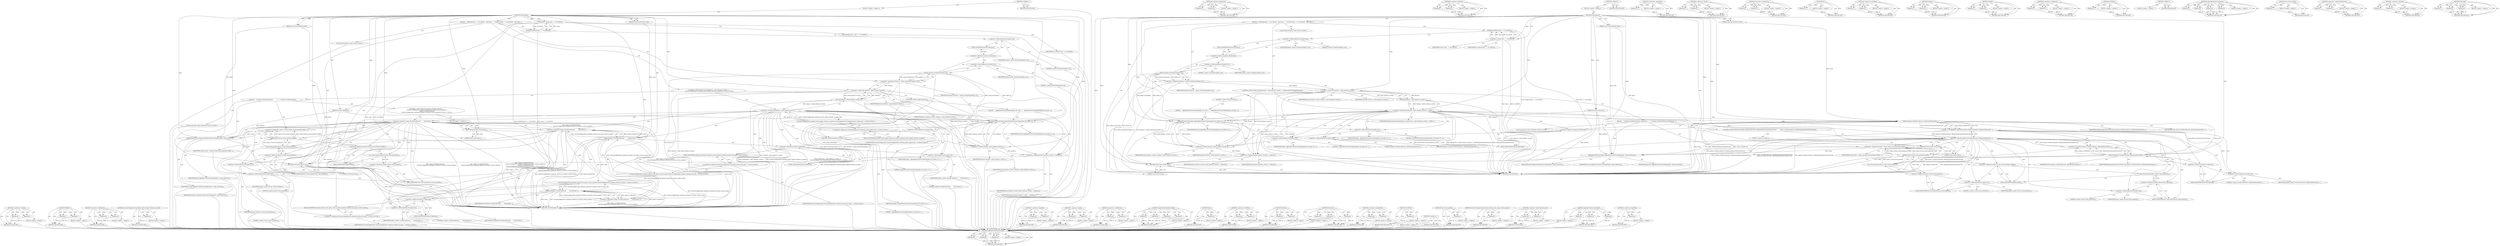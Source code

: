 digraph "&lt;operator&gt;.logicalNot" {
vulnerable_196 [label=<(METHOD,AppendScrollGestureUpdate)>];
vulnerable_197 [label=<(PARAM,p1)>];
vulnerable_198 [label=<(PARAM,p2)>];
vulnerable_199 [label=<(PARAM,p3)>];
vulnerable_200 [label=<(BLOCK,&lt;empty&gt;,&lt;empty&gt;)>];
vulnerable_201 [label=<(METHOD_RETURN,ANY)>];
vulnerable_148 [label=<(METHOD,&lt;operator&gt;.fieldAccess)>];
vulnerable_149 [label=<(PARAM,p1)>];
vulnerable_150 [label=<(PARAM,p2)>];
vulnerable_151 [label=<(BLOCK,&lt;empty&gt;,&lt;empty&gt;)>];
vulnerable_152 [label=<(METHOD_RETURN,ANY)>];
vulnerable_172 [label=<(METHOD,&lt;operator&gt;.logicalOr)>];
vulnerable_173 [label=<(PARAM,p1)>];
vulnerable_174 [label=<(PARAM,p2)>];
vulnerable_175 [label=<(BLOCK,&lt;empty&gt;,&lt;empty&gt;)>];
vulnerable_176 [label=<(METHOD_RETURN,ANY)>];
vulnerable_6 [label=<(METHOD,&lt;global&gt;)<SUB>1</SUB>>];
vulnerable_7 [label=<(BLOCK,&lt;empty&gt;,&lt;empty&gt;)<SUB>1</SUB>>];
vulnerable_8 [label=<(METHOD,PinchUpdate)<SUB>1</SUB>>];
vulnerable_9 [label=<(PARAM,const TouchEvent&amp; event)<SUB>1</SUB>>];
vulnerable_10 [label=<(PARAM,const GesturePoint&amp; point)<SUB>2</SUB>>];
vulnerable_11 [label=<(PARAM,Gestures* gestures)<SUB>2</SUB>>];
vulnerable_12 [label=<(BLOCK,{
   DCHECK(state_ == GS_PINCH);
   float dista...,{
   DCHECK(state_ == GS_PINCH);
   float dista...)<SUB>2</SUB>>];
vulnerable_13 [label=<(DCHECK,DCHECK(state_ == GS_PINCH))<SUB>3</SUB>>];
vulnerable_14 [label=<(&lt;operator&gt;.equals,state_ == GS_PINCH)<SUB>3</SUB>>];
vulnerable_15 [label=<(IDENTIFIER,state_,state_ == GS_PINCH)<SUB>3</SUB>>];
vulnerable_16 [label=<(IDENTIFIER,GS_PINCH,state_ == GS_PINCH)<SUB>3</SUB>>];
vulnerable_17 [label="<(LOCAL,float distance: float)<SUB>4</SUB>>"];
vulnerable_18 [label=<(&lt;operator&gt;.assignment,distance = points_[0].Distance(points_[1]))<SUB>4</SUB>>];
vulnerable_19 [label=<(IDENTIFIER,distance,distance = points_[0].Distance(points_[1]))<SUB>4</SUB>>];
vulnerable_20 [label=<(Distance,points_[0].Distance(points_[1]))<SUB>4</SUB>>];
vulnerable_21 [label=<(&lt;operator&gt;.fieldAccess,points_[0].Distance)<SUB>4</SUB>>];
vulnerable_22 [label=<(&lt;operator&gt;.indirectIndexAccess,points_[0])<SUB>4</SUB>>];
vulnerable_23 [label=<(IDENTIFIER,points_,points_[0].Distance(points_[1]))<SUB>4</SUB>>];
vulnerable_24 [label=<(LITERAL,0,points_[0].Distance(points_[1]))<SUB>4</SUB>>];
vulnerable_25 [label=<(FIELD_IDENTIFIER,Distance,Distance)<SUB>4</SUB>>];
vulnerable_26 [label=<(&lt;operator&gt;.indirectIndexAccess,points_[1])<SUB>4</SUB>>];
vulnerable_27 [label=<(IDENTIFIER,points_,points_[0].Distance(points_[1]))<SUB>4</SUB>>];
vulnerable_28 [label=<(LITERAL,1,points_[0].Distance(points_[1]))<SUB>4</SUB>>];
vulnerable_29 [label=<(CONTROL_STRUCTURE,IF,if (abs(distance - pinch_distance_current_) &lt; kMinimumPinchUpdateDistance))<SUB>5</SUB>>];
vulnerable_30 [label=<(&lt;operator&gt;.lessThan,abs(distance - pinch_distance_current_) &lt; kMini...)<SUB>5</SUB>>];
vulnerable_31 [label=<(abs,abs(distance - pinch_distance_current_))<SUB>5</SUB>>];
vulnerable_32 [label=<(&lt;operator&gt;.subtraction,distance - pinch_distance_current_)<SUB>5</SUB>>];
vulnerable_33 [label=<(IDENTIFIER,distance,distance - pinch_distance_current_)<SUB>5</SUB>>];
vulnerable_34 [label=<(IDENTIFIER,pinch_distance_current_,distance - pinch_distance_current_)<SUB>5</SUB>>];
vulnerable_35 [label=<(IDENTIFIER,kMinimumPinchUpdateDistance,abs(distance - pinch_distance_current_) &lt; kMini...)<SUB>5</SUB>>];
vulnerable_36 [label=<(BLOCK,{
    if (!points_[0].DidScroll(event, kMinimum...,{
    if (!points_[0].DidScroll(event, kMinimum...)<SUB>5</SUB>>];
vulnerable_37 [label=<(CONTROL_STRUCTURE,IF,if (!points_[0].DidScroll(event, kMinimumDistanceForPinchScroll) ||
        !points_[1].DidScroll(event, kMinimumDistanceForPinchScroll)))<SUB>6</SUB>>];
vulnerable_38 [label=<(&lt;operator&gt;.logicalOr,!points_[0].DidScroll(event, kMinimumDistanceFo...)<SUB>6</SUB>>];
vulnerable_39 [label=<(&lt;operator&gt;.logicalNot,!points_[0].DidScroll(event, kMinimumDistanceFo...)<SUB>6</SUB>>];
vulnerable_40 [label=<(DidScroll,points_[0].DidScroll(event, kMinimumDistanceFor...)<SUB>6</SUB>>];
vulnerable_41 [label=<(&lt;operator&gt;.fieldAccess,points_[0].DidScroll)<SUB>6</SUB>>];
vulnerable_42 [label=<(&lt;operator&gt;.indirectIndexAccess,points_[0])<SUB>6</SUB>>];
vulnerable_43 [label=<(IDENTIFIER,points_,points_[0].DidScroll(event, kMinimumDistanceFor...)<SUB>6</SUB>>];
vulnerable_44 [label=<(LITERAL,0,points_[0].DidScroll(event, kMinimumDistanceFor...)<SUB>6</SUB>>];
vulnerable_45 [label=<(FIELD_IDENTIFIER,DidScroll,DidScroll)<SUB>6</SUB>>];
vulnerable_46 [label=<(IDENTIFIER,event,points_[0].DidScroll(event, kMinimumDistanceFor...)<SUB>6</SUB>>];
vulnerable_47 [label=<(IDENTIFIER,kMinimumDistanceForPinchScroll,points_[0].DidScroll(event, kMinimumDistanceFor...)<SUB>6</SUB>>];
vulnerable_48 [label=<(&lt;operator&gt;.logicalNot,!points_[1].DidScroll(event, kMinimumDistanceFo...)<SUB>7</SUB>>];
vulnerable_49 [label=<(DidScroll,points_[1].DidScroll(event, kMinimumDistanceFor...)<SUB>7</SUB>>];
vulnerable_50 [label=<(&lt;operator&gt;.fieldAccess,points_[1].DidScroll)<SUB>7</SUB>>];
vulnerable_51 [label=<(&lt;operator&gt;.indirectIndexAccess,points_[1])<SUB>7</SUB>>];
vulnerable_52 [label=<(IDENTIFIER,points_,points_[1].DidScroll(event, kMinimumDistanceFor...)<SUB>7</SUB>>];
vulnerable_53 [label=<(LITERAL,1,points_[1].DidScroll(event, kMinimumDistanceFor...)<SUB>7</SUB>>];
vulnerable_54 [label=<(FIELD_IDENTIFIER,DidScroll,DidScroll)<SUB>7</SUB>>];
vulnerable_55 [label=<(IDENTIFIER,event,points_[1].DidScroll(event, kMinimumDistanceFor...)<SUB>7</SUB>>];
vulnerable_56 [label=<(IDENTIFIER,kMinimumDistanceForPinchScroll,points_[1].DidScroll(event, kMinimumDistanceFor...)<SUB>7</SUB>>];
vulnerable_57 [label=<(BLOCK,&lt;empty&gt;,&lt;empty&gt;)<SUB>8</SUB>>];
vulnerable_58 [label=<(RETURN,return false;,return false;)<SUB>8</SUB>>];
vulnerable_59 [label=<(LITERAL,false,return false;)<SUB>8</SUB>>];
vulnerable_60 [label="<(LOCAL,gfx.Point center: gfx.Point)<SUB>10</SUB>>"];
vulnerable_61 [label=<(&lt;operator&gt;.assignment,center = points_[0].last_touch_position().Middl...)<SUB>10</SUB>>];
vulnerable_62 [label=<(IDENTIFIER,center,center = points_[0].last_touch_position().Middl...)<SUB>10</SUB>>];
vulnerable_63 [label=<(Middle,points_[0].last_touch_position().Middle(
      ...)<SUB>10</SUB>>];
vulnerable_64 [label=<(&lt;operator&gt;.fieldAccess,points_[0].last_touch_position().Middle)<SUB>10</SUB>>];
vulnerable_65 [label=<(last_touch_position,points_[0].last_touch_position())<SUB>10</SUB>>];
vulnerable_66 [label=<(&lt;operator&gt;.fieldAccess,points_[0].last_touch_position)<SUB>10</SUB>>];
vulnerable_67 [label=<(&lt;operator&gt;.indirectIndexAccess,points_[0])<SUB>10</SUB>>];
vulnerable_68 [label=<(IDENTIFIER,points_,points_[0].last_touch_position())<SUB>10</SUB>>];
vulnerable_69 [label=<(LITERAL,0,points_[0].last_touch_position())<SUB>10</SUB>>];
vulnerable_70 [label=<(FIELD_IDENTIFIER,last_touch_position,last_touch_position)<SUB>10</SUB>>];
vulnerable_71 [label=<(FIELD_IDENTIFIER,Middle,Middle)<SUB>10</SUB>>];
vulnerable_72 [label=<(last_touch_position,points_[1].last_touch_position())<SUB>11</SUB>>];
vulnerable_73 [label=<(&lt;operator&gt;.fieldAccess,points_[1].last_touch_position)<SUB>11</SUB>>];
vulnerable_74 [label=<(&lt;operator&gt;.indirectIndexAccess,points_[1])<SUB>11</SUB>>];
vulnerable_75 [label=<(IDENTIFIER,points_,points_[1].last_touch_position())<SUB>11</SUB>>];
vulnerable_76 [label=<(LITERAL,1,points_[1].last_touch_position())<SUB>11</SUB>>];
vulnerable_77 [label=<(FIELD_IDENTIFIER,last_touch_position,last_touch_position)<SUB>11</SUB>>];
vulnerable_78 [label=<(AppendScrollGestureUpdate,AppendScrollGestureUpdate(point, center, gestures))<SUB>12</SUB>>];
vulnerable_79 [label=<(IDENTIFIER,point,AppendScrollGestureUpdate(point, center, gestures))<SUB>12</SUB>>];
vulnerable_80 [label=<(IDENTIFIER,center,AppendScrollGestureUpdate(point, center, gestures))<SUB>12</SUB>>];
vulnerable_81 [label=<(IDENTIFIER,gestures,AppendScrollGestureUpdate(point, center, gestures))<SUB>12</SUB>>];
vulnerable_82 [label=<(CONTROL_STRUCTURE,ELSE,else)<SUB>13</SUB>>];
vulnerable_83 [label=<(BLOCK,{
    AppendPinchGestureUpdate(points_[0], poin...,{
    AppendPinchGestureUpdate(points_[0], poin...)<SUB>13</SUB>>];
vulnerable_84 [label=<(AppendPinchGestureUpdate,AppendPinchGestureUpdate(points_[0], points_[1]...)<SUB>14</SUB>>];
vulnerable_85 [label=<(&lt;operator&gt;.indirectIndexAccess,points_[0])<SUB>14</SUB>>];
vulnerable_86 [label=<(IDENTIFIER,points_,AppendPinchGestureUpdate(points_[0], points_[1]...)<SUB>14</SUB>>];
vulnerable_87 [label=<(LITERAL,0,AppendPinchGestureUpdate(points_[0], points_[1]...)<SUB>14</SUB>>];
vulnerable_88 [label=<(&lt;operator&gt;.indirectIndexAccess,points_[1])<SUB>14</SUB>>];
vulnerable_89 [label=<(IDENTIFIER,points_,AppendPinchGestureUpdate(points_[0], points_[1]...)<SUB>14</SUB>>];
vulnerable_90 [label=<(LITERAL,1,AppendPinchGestureUpdate(points_[0], points_[1]...)<SUB>14</SUB>>];
vulnerable_91 [label=<(&lt;operator&gt;.division,distance / pinch_distance_current_)<SUB>15</SUB>>];
vulnerable_92 [label=<(IDENTIFIER,distance,distance / pinch_distance_current_)<SUB>15</SUB>>];
vulnerable_93 [label=<(IDENTIFIER,pinch_distance_current_,distance / pinch_distance_current_)<SUB>15</SUB>>];
vulnerable_94 [label=<(IDENTIFIER,gestures,AppendPinchGestureUpdate(points_[0], points_[1]...)<SUB>15</SUB>>];
vulnerable_95 [label=<(&lt;operator&gt;.assignment,pinch_distance_current_ = distance)<SUB>16</SUB>>];
vulnerable_96 [label=<(IDENTIFIER,pinch_distance_current_,pinch_distance_current_ = distance)<SUB>16</SUB>>];
vulnerable_97 [label=<(IDENTIFIER,distance,pinch_distance_current_ = distance)<SUB>16</SUB>>];
vulnerable_98 [label=<(RETURN,return true;,return true;)<SUB>18</SUB>>];
vulnerable_99 [label=<(LITERAL,true,return true;)<SUB>18</SUB>>];
vulnerable_100 [label=<(METHOD_RETURN,bool)<SUB>1</SUB>>];
vulnerable_102 [label=<(METHOD_RETURN,ANY)<SUB>1</SUB>>];
vulnerable_177 [label=<(METHOD,&lt;operator&gt;.logicalNot)>];
vulnerable_178 [label=<(PARAM,p1)>];
vulnerable_179 [label=<(BLOCK,&lt;empty&gt;,&lt;empty&gt;)>];
vulnerable_180 [label=<(METHOD_RETURN,ANY)>];
vulnerable_133 [label=<(METHOD,&lt;operator&gt;.equals)>];
vulnerable_134 [label=<(PARAM,p1)>];
vulnerable_135 [label=<(PARAM,p2)>];
vulnerable_136 [label=<(BLOCK,&lt;empty&gt;,&lt;empty&gt;)>];
vulnerable_137 [label=<(METHOD_RETURN,ANY)>];
vulnerable_167 [label=<(METHOD,&lt;operator&gt;.subtraction)>];
vulnerable_168 [label=<(PARAM,p1)>];
vulnerable_169 [label=<(PARAM,p2)>];
vulnerable_170 [label=<(BLOCK,&lt;empty&gt;,&lt;empty&gt;)>];
vulnerable_171 [label=<(METHOD_RETURN,ANY)>];
vulnerable_163 [label=<(METHOD,abs)>];
vulnerable_164 [label=<(PARAM,p1)>];
vulnerable_165 [label=<(BLOCK,&lt;empty&gt;,&lt;empty&gt;)>];
vulnerable_166 [label=<(METHOD_RETURN,ANY)>];
vulnerable_158 [label=<(METHOD,&lt;operator&gt;.lessThan)>];
vulnerable_159 [label=<(PARAM,p1)>];
vulnerable_160 [label=<(PARAM,p2)>];
vulnerable_161 [label=<(BLOCK,&lt;empty&gt;,&lt;empty&gt;)>];
vulnerable_162 [label=<(METHOD_RETURN,ANY)>];
vulnerable_143 [label=<(METHOD,Distance)>];
vulnerable_144 [label=<(PARAM,p1)>];
vulnerable_145 [label=<(PARAM,p2)>];
vulnerable_146 [label=<(BLOCK,&lt;empty&gt;,&lt;empty&gt;)>];
vulnerable_147 [label=<(METHOD_RETURN,ANY)>];
vulnerable_187 [label=<(METHOD,Middle)>];
vulnerable_188 [label=<(PARAM,p1)>];
vulnerable_189 [label=<(PARAM,p2)>];
vulnerable_190 [label=<(BLOCK,&lt;empty&gt;,&lt;empty&gt;)>];
vulnerable_191 [label=<(METHOD_RETURN,ANY)>];
vulnerable_138 [label=<(METHOD,&lt;operator&gt;.assignment)>];
vulnerable_139 [label=<(PARAM,p1)>];
vulnerable_140 [label=<(PARAM,p2)>];
vulnerable_141 [label=<(BLOCK,&lt;empty&gt;,&lt;empty&gt;)>];
vulnerable_142 [label=<(METHOD_RETURN,ANY)>];
vulnerable_129 [label=<(METHOD,DCHECK)>];
vulnerable_130 [label=<(PARAM,p1)>];
vulnerable_131 [label=<(BLOCK,&lt;empty&gt;,&lt;empty&gt;)>];
vulnerable_132 [label=<(METHOD_RETURN,ANY)>];
vulnerable_123 [label=<(METHOD,&lt;global&gt;)<SUB>1</SUB>>];
vulnerable_124 [label=<(BLOCK,&lt;empty&gt;,&lt;empty&gt;)>];
vulnerable_125 [label=<(METHOD_RETURN,ANY)>];
vulnerable_202 [label=<(METHOD,AppendPinchGestureUpdate)>];
vulnerable_203 [label=<(PARAM,p1)>];
vulnerable_204 [label=<(PARAM,p2)>];
vulnerable_205 [label=<(PARAM,p3)>];
vulnerable_206 [label=<(PARAM,p4)>];
vulnerable_207 [label=<(BLOCK,&lt;empty&gt;,&lt;empty&gt;)>];
vulnerable_208 [label=<(METHOD_RETURN,ANY)>];
vulnerable_192 [label=<(METHOD,last_touch_position)>];
vulnerable_193 [label=<(PARAM,p1)>];
vulnerable_194 [label=<(BLOCK,&lt;empty&gt;,&lt;empty&gt;)>];
vulnerable_195 [label=<(METHOD_RETURN,ANY)>];
vulnerable_153 [label=<(METHOD,&lt;operator&gt;.indirectIndexAccess)>];
vulnerable_154 [label=<(PARAM,p1)>];
vulnerable_155 [label=<(PARAM,p2)>];
vulnerable_156 [label=<(BLOCK,&lt;empty&gt;,&lt;empty&gt;)>];
vulnerable_157 [label=<(METHOD_RETURN,ANY)>];
vulnerable_209 [label=<(METHOD,&lt;operator&gt;.division)>];
vulnerable_210 [label=<(PARAM,p1)>];
vulnerable_211 [label=<(PARAM,p2)>];
vulnerable_212 [label=<(BLOCK,&lt;empty&gt;,&lt;empty&gt;)>];
vulnerable_213 [label=<(METHOD_RETURN,ANY)>];
vulnerable_181 [label=<(METHOD,DidScroll)>];
vulnerable_182 [label=<(PARAM,p1)>];
vulnerable_183 [label=<(PARAM,p2)>];
vulnerable_184 [label=<(PARAM,p3)>];
vulnerable_185 [label=<(BLOCK,&lt;empty&gt;,&lt;empty&gt;)>];
vulnerable_186 [label=<(METHOD_RETURN,ANY)>];
fixed_226 [label=<(METHOD,&lt;operator&gt;.division)>];
fixed_227 [label=<(PARAM,p1)>];
fixed_228 [label=<(PARAM,p2)>];
fixed_229 [label=<(BLOCK,&lt;empty&gt;,&lt;empty&gt;)>];
fixed_230 [label=<(METHOD_RETURN,ANY)>];
fixed_204 [label=<(METHOD,Middle)>];
fixed_205 [label=<(PARAM,p1)>];
fixed_206 [label=<(PARAM,p2)>];
fixed_207 [label=<(BLOCK,&lt;empty&gt;,&lt;empty&gt;)>];
fixed_208 [label=<(METHOD_RETURN,ANY)>];
fixed_157 [label=<(METHOD,&lt;operator&gt;.fieldAccess)>];
fixed_158 [label=<(PARAM,p1)>];
fixed_159 [label=<(PARAM,p2)>];
fixed_160 [label=<(BLOCK,&lt;empty&gt;,&lt;empty&gt;)>];
fixed_161 [label=<(METHOD_RETURN,ANY)>];
fixed_181 [label=<(METHOD,GestureConfiguration.minimum_pinch_update_distance_in_pixels)>];
fixed_182 [label=<(PARAM,p1)>];
fixed_183 [label=<(BLOCK,&lt;empty&gt;,&lt;empty&gt;)>];
fixed_184 [label=<(METHOD_RETURN,ANY)>];
fixed_6 [label=<(METHOD,&lt;global&gt;)<SUB>1</SUB>>];
fixed_7 [label=<(BLOCK,&lt;empty&gt;,&lt;empty&gt;)<SUB>1</SUB>>];
fixed_8 [label=<(METHOD,PinchUpdate)<SUB>1</SUB>>];
fixed_9 [label=<(PARAM,const TouchEvent&amp; event)<SUB>1</SUB>>];
fixed_10 [label=<(PARAM,const GesturePoint&amp; point)<SUB>2</SUB>>];
fixed_11 [label=<(PARAM,Gestures* gestures)<SUB>2</SUB>>];
fixed_12 [label=<(BLOCK,{
   DCHECK(state_ == GS_PINCH);
   float dista...,{
   DCHECK(state_ == GS_PINCH);
   float dista...)<SUB>2</SUB>>];
fixed_13 [label=<(DCHECK,DCHECK(state_ == GS_PINCH))<SUB>3</SUB>>];
fixed_14 [label=<(&lt;operator&gt;.equals,state_ == GS_PINCH)<SUB>3</SUB>>];
fixed_15 [label=<(IDENTIFIER,state_,state_ == GS_PINCH)<SUB>3</SUB>>];
fixed_16 [label=<(IDENTIFIER,GS_PINCH,state_ == GS_PINCH)<SUB>3</SUB>>];
fixed_17 [label="<(LOCAL,float distance: float)<SUB>4</SUB>>"];
fixed_18 [label=<(&lt;operator&gt;.assignment,distance = points_[0].Distance(points_[1]))<SUB>4</SUB>>];
fixed_19 [label=<(IDENTIFIER,distance,distance = points_[0].Distance(points_[1]))<SUB>4</SUB>>];
fixed_20 [label=<(Distance,points_[0].Distance(points_[1]))<SUB>4</SUB>>];
fixed_21 [label=<(&lt;operator&gt;.fieldAccess,points_[0].Distance)<SUB>4</SUB>>];
fixed_22 [label=<(&lt;operator&gt;.indirectIndexAccess,points_[0])<SUB>4</SUB>>];
fixed_23 [label=<(IDENTIFIER,points_,points_[0].Distance(points_[1]))<SUB>4</SUB>>];
fixed_24 [label=<(LITERAL,0,points_[0].Distance(points_[1]))<SUB>4</SUB>>];
fixed_25 [label=<(FIELD_IDENTIFIER,Distance,Distance)<SUB>4</SUB>>];
fixed_26 [label=<(&lt;operator&gt;.indirectIndexAccess,points_[1])<SUB>4</SUB>>];
fixed_27 [label=<(IDENTIFIER,points_,points_[0].Distance(points_[1]))<SUB>4</SUB>>];
fixed_28 [label=<(LITERAL,1,points_[0].Distance(points_[1]))<SUB>4</SUB>>];
fixed_29 [label="<(CONTROL_STRUCTURE,IF,if (abs(distance - pinch_distance_current_) &lt;
      GestureConfiguration::minimum_pinch_update_distance_in_pixels()))<SUB>5</SUB>>"];
fixed_30 [label=<(&lt;operator&gt;.lessThan,abs(distance - pinch_distance_current_) &lt;
     ...)<SUB>5</SUB>>];
fixed_31 [label=<(abs,abs(distance - pinch_distance_current_))<SUB>5</SUB>>];
fixed_32 [label=<(&lt;operator&gt;.subtraction,distance - pinch_distance_current_)<SUB>5</SUB>>];
fixed_33 [label=<(IDENTIFIER,distance,distance - pinch_distance_current_)<SUB>5</SUB>>];
fixed_34 [label=<(IDENTIFIER,pinch_distance_current_,distance - pinch_distance_current_)<SUB>5</SUB>>];
fixed_35 [label="<(GestureConfiguration.minimum_pinch_update_distance_in_pixels,GestureConfiguration::minimum_pinch_update_dist...)<SUB>6</SUB>>"];
fixed_36 [label="<(&lt;operator&gt;.fieldAccess,GestureConfiguration::minimum_pinch_update_dist...)<SUB>6</SUB>>"];
fixed_37 [label="<(IDENTIFIER,GestureConfiguration,GestureConfiguration::minimum_pinch_update_dist...)<SUB>6</SUB>>"];
fixed_38 [label=<(FIELD_IDENTIFIER,minimum_pinch_update_distance_in_pixels,minimum_pinch_update_distance_in_pixels)<SUB>6</SUB>>];
fixed_39 [label=<(BLOCK,{
    if (!points_[0].DidScroll(event,
        ...,{
    if (!points_[0].DidScroll(event,
        ...)<SUB>6</SUB>>];
fixed_40 [label="<(CONTROL_STRUCTURE,IF,if (!points_[0].DidScroll(event,
        GestureConfiguration::minimum_distance_for_pinch_scroll_in_pixels()) ||
        !points_[1].DidScroll(event,
        GestureConfiguration::minimum_distance_for_pinch_scroll_in_pixels())))<SUB>7</SUB>>"];
fixed_41 [label=<(&lt;operator&gt;.logicalOr,!points_[0].DidScroll(event,
        GestureCon...)<SUB>7</SUB>>];
fixed_42 [label=<(&lt;operator&gt;.logicalNot,!points_[0].DidScroll(event,
        GestureCon...)<SUB>7</SUB>>];
fixed_43 [label=<(DidScroll,points_[0].DidScroll(event,
        GestureConf...)<SUB>7</SUB>>];
fixed_44 [label=<(&lt;operator&gt;.fieldAccess,points_[0].DidScroll)<SUB>7</SUB>>];
fixed_45 [label=<(&lt;operator&gt;.indirectIndexAccess,points_[0])<SUB>7</SUB>>];
fixed_46 [label=<(IDENTIFIER,points_,points_[0].DidScroll(event,
        GestureConf...)<SUB>7</SUB>>];
fixed_47 [label=<(LITERAL,0,points_[0].DidScroll(event,
        GestureConf...)<SUB>7</SUB>>];
fixed_48 [label=<(FIELD_IDENTIFIER,DidScroll,DidScroll)<SUB>7</SUB>>];
fixed_49 [label=<(IDENTIFIER,event,points_[0].DidScroll(event,
        GestureConf...)<SUB>7</SUB>>];
fixed_50 [label="<(GestureConfiguration.minimum_distance_for_pinch_scroll_in_pixels,GestureConfiguration::minimum_distance_for_pinc...)<SUB>8</SUB>>"];
fixed_51 [label="<(&lt;operator&gt;.fieldAccess,GestureConfiguration::minimum_distance_for_pinc...)<SUB>8</SUB>>"];
fixed_52 [label="<(IDENTIFIER,GestureConfiguration,GestureConfiguration::minimum_distance_for_pinc...)<SUB>8</SUB>>"];
fixed_53 [label=<(FIELD_IDENTIFIER,minimum_distance_for_pinch_scroll_in_pixels,minimum_distance_for_pinch_scroll_in_pixels)<SUB>8</SUB>>];
fixed_54 [label=<(&lt;operator&gt;.logicalNot,!points_[1].DidScroll(event,
        GestureCon...)<SUB>9</SUB>>];
fixed_55 [label=<(DidScroll,points_[1].DidScroll(event,
        GestureConf...)<SUB>9</SUB>>];
fixed_56 [label=<(&lt;operator&gt;.fieldAccess,points_[1].DidScroll)<SUB>9</SUB>>];
fixed_57 [label=<(&lt;operator&gt;.indirectIndexAccess,points_[1])<SUB>9</SUB>>];
fixed_58 [label=<(IDENTIFIER,points_,points_[1].DidScroll(event,
        GestureConf...)<SUB>9</SUB>>];
fixed_59 [label=<(LITERAL,1,points_[1].DidScroll(event,
        GestureConf...)<SUB>9</SUB>>];
fixed_60 [label=<(FIELD_IDENTIFIER,DidScroll,DidScroll)<SUB>9</SUB>>];
fixed_61 [label=<(IDENTIFIER,event,points_[1].DidScroll(event,
        GestureConf...)<SUB>9</SUB>>];
fixed_62 [label="<(GestureConfiguration.minimum_distance_for_pinch_scroll_in_pixels,GestureConfiguration::minimum_distance_for_pinc...)<SUB>10</SUB>>"];
fixed_63 [label="<(&lt;operator&gt;.fieldAccess,GestureConfiguration::minimum_distance_for_pinc...)<SUB>10</SUB>>"];
fixed_64 [label="<(IDENTIFIER,GestureConfiguration,GestureConfiguration::minimum_distance_for_pinc...)<SUB>10</SUB>>"];
fixed_65 [label=<(FIELD_IDENTIFIER,minimum_distance_for_pinch_scroll_in_pixels,minimum_distance_for_pinch_scroll_in_pixels)<SUB>10</SUB>>];
fixed_66 [label=<(BLOCK,&lt;empty&gt;,&lt;empty&gt;)<SUB>11</SUB>>];
fixed_67 [label=<(RETURN,return false;,return false;)<SUB>11</SUB>>];
fixed_68 [label=<(LITERAL,false,return false;)<SUB>11</SUB>>];
fixed_69 [label="<(LOCAL,gfx.Point center: gfx.Point)<SUB>13</SUB>>"];
fixed_70 [label=<(&lt;operator&gt;.assignment,center = points_[0].last_touch_position().Middl...)<SUB>13</SUB>>];
fixed_71 [label=<(IDENTIFIER,center,center = points_[0].last_touch_position().Middl...)<SUB>13</SUB>>];
fixed_72 [label=<(Middle,points_[0].last_touch_position().Middle(
      ...)<SUB>13</SUB>>];
fixed_73 [label=<(&lt;operator&gt;.fieldAccess,points_[0].last_touch_position().Middle)<SUB>13</SUB>>];
fixed_74 [label=<(last_touch_position,points_[0].last_touch_position())<SUB>13</SUB>>];
fixed_75 [label=<(&lt;operator&gt;.fieldAccess,points_[0].last_touch_position)<SUB>13</SUB>>];
fixed_76 [label=<(&lt;operator&gt;.indirectIndexAccess,points_[0])<SUB>13</SUB>>];
fixed_77 [label=<(IDENTIFIER,points_,points_[0].last_touch_position())<SUB>13</SUB>>];
fixed_78 [label=<(LITERAL,0,points_[0].last_touch_position())<SUB>13</SUB>>];
fixed_79 [label=<(FIELD_IDENTIFIER,last_touch_position,last_touch_position)<SUB>13</SUB>>];
fixed_80 [label=<(FIELD_IDENTIFIER,Middle,Middle)<SUB>13</SUB>>];
fixed_81 [label=<(last_touch_position,points_[1].last_touch_position())<SUB>14</SUB>>];
fixed_82 [label=<(&lt;operator&gt;.fieldAccess,points_[1].last_touch_position)<SUB>14</SUB>>];
fixed_83 [label=<(&lt;operator&gt;.indirectIndexAccess,points_[1])<SUB>14</SUB>>];
fixed_84 [label=<(IDENTIFIER,points_,points_[1].last_touch_position())<SUB>14</SUB>>];
fixed_85 [label=<(LITERAL,1,points_[1].last_touch_position())<SUB>14</SUB>>];
fixed_86 [label=<(FIELD_IDENTIFIER,last_touch_position,last_touch_position)<SUB>14</SUB>>];
fixed_87 [label=<(AppendScrollGestureUpdate,AppendScrollGestureUpdate(point, center, gestures))<SUB>15</SUB>>];
fixed_88 [label=<(IDENTIFIER,point,AppendScrollGestureUpdate(point, center, gestures))<SUB>15</SUB>>];
fixed_89 [label=<(IDENTIFIER,center,AppendScrollGestureUpdate(point, center, gestures))<SUB>15</SUB>>];
fixed_90 [label=<(IDENTIFIER,gestures,AppendScrollGestureUpdate(point, center, gestures))<SUB>15</SUB>>];
fixed_91 [label=<(CONTROL_STRUCTURE,ELSE,else)<SUB>16</SUB>>];
fixed_92 [label=<(BLOCK,{
    AppendPinchGestureUpdate(points_[0], poin...,{
    AppendPinchGestureUpdate(points_[0], poin...)<SUB>16</SUB>>];
fixed_93 [label=<(AppendPinchGestureUpdate,AppendPinchGestureUpdate(points_[0], points_[1]...)<SUB>17</SUB>>];
fixed_94 [label=<(&lt;operator&gt;.indirectIndexAccess,points_[0])<SUB>17</SUB>>];
fixed_95 [label=<(IDENTIFIER,points_,AppendPinchGestureUpdate(points_[0], points_[1]...)<SUB>17</SUB>>];
fixed_96 [label=<(LITERAL,0,AppendPinchGestureUpdate(points_[0], points_[1]...)<SUB>17</SUB>>];
fixed_97 [label=<(&lt;operator&gt;.indirectIndexAccess,points_[1])<SUB>17</SUB>>];
fixed_98 [label=<(IDENTIFIER,points_,AppendPinchGestureUpdate(points_[0], points_[1]...)<SUB>17</SUB>>];
fixed_99 [label=<(LITERAL,1,AppendPinchGestureUpdate(points_[0], points_[1]...)<SUB>17</SUB>>];
fixed_100 [label=<(&lt;operator&gt;.division,distance / pinch_distance_current_)<SUB>18</SUB>>];
fixed_101 [label=<(IDENTIFIER,distance,distance / pinch_distance_current_)<SUB>18</SUB>>];
fixed_102 [label=<(IDENTIFIER,pinch_distance_current_,distance / pinch_distance_current_)<SUB>18</SUB>>];
fixed_103 [label=<(IDENTIFIER,gestures,AppendPinchGestureUpdate(points_[0], points_[1]...)<SUB>18</SUB>>];
fixed_104 [label=<(&lt;operator&gt;.assignment,pinch_distance_current_ = distance)<SUB>19</SUB>>];
fixed_105 [label=<(IDENTIFIER,pinch_distance_current_,pinch_distance_current_ = distance)<SUB>19</SUB>>];
fixed_106 [label=<(IDENTIFIER,distance,pinch_distance_current_ = distance)<SUB>19</SUB>>];
fixed_107 [label=<(RETURN,return true;,return true;)<SUB>21</SUB>>];
fixed_108 [label=<(LITERAL,true,return true;)<SUB>21</SUB>>];
fixed_109 [label=<(METHOD_RETURN,bool)<SUB>1</SUB>>];
fixed_111 [label=<(METHOD_RETURN,ANY)<SUB>1</SUB>>];
fixed_185 [label=<(METHOD,&lt;operator&gt;.logicalOr)>];
fixed_186 [label=<(PARAM,p1)>];
fixed_187 [label=<(PARAM,p2)>];
fixed_188 [label=<(BLOCK,&lt;empty&gt;,&lt;empty&gt;)>];
fixed_189 [label=<(METHOD_RETURN,ANY)>];
fixed_142 [label=<(METHOD,&lt;operator&gt;.equals)>];
fixed_143 [label=<(PARAM,p1)>];
fixed_144 [label=<(PARAM,p2)>];
fixed_145 [label=<(BLOCK,&lt;empty&gt;,&lt;empty&gt;)>];
fixed_146 [label=<(METHOD_RETURN,ANY)>];
fixed_176 [label=<(METHOD,&lt;operator&gt;.subtraction)>];
fixed_177 [label=<(PARAM,p1)>];
fixed_178 [label=<(PARAM,p2)>];
fixed_179 [label=<(BLOCK,&lt;empty&gt;,&lt;empty&gt;)>];
fixed_180 [label=<(METHOD_RETURN,ANY)>];
fixed_219 [label=<(METHOD,AppendPinchGestureUpdate)>];
fixed_220 [label=<(PARAM,p1)>];
fixed_221 [label=<(PARAM,p2)>];
fixed_222 [label=<(PARAM,p3)>];
fixed_223 [label=<(PARAM,p4)>];
fixed_224 [label=<(BLOCK,&lt;empty&gt;,&lt;empty&gt;)>];
fixed_225 [label=<(METHOD_RETURN,ANY)>];
fixed_172 [label=<(METHOD,abs)>];
fixed_173 [label=<(PARAM,p1)>];
fixed_174 [label=<(BLOCK,&lt;empty&gt;,&lt;empty&gt;)>];
fixed_175 [label=<(METHOD_RETURN,ANY)>];
fixed_167 [label=<(METHOD,&lt;operator&gt;.lessThan)>];
fixed_168 [label=<(PARAM,p1)>];
fixed_169 [label=<(PARAM,p2)>];
fixed_170 [label=<(BLOCK,&lt;empty&gt;,&lt;empty&gt;)>];
fixed_171 [label=<(METHOD_RETURN,ANY)>];
fixed_152 [label=<(METHOD,Distance)>];
fixed_153 [label=<(PARAM,p1)>];
fixed_154 [label=<(PARAM,p2)>];
fixed_155 [label=<(BLOCK,&lt;empty&gt;,&lt;empty&gt;)>];
fixed_156 [label=<(METHOD_RETURN,ANY)>];
fixed_194 [label=<(METHOD,DidScroll)>];
fixed_195 [label=<(PARAM,p1)>];
fixed_196 [label=<(PARAM,p2)>];
fixed_197 [label=<(PARAM,p3)>];
fixed_198 [label=<(BLOCK,&lt;empty&gt;,&lt;empty&gt;)>];
fixed_199 [label=<(METHOD_RETURN,ANY)>];
fixed_147 [label=<(METHOD,&lt;operator&gt;.assignment)>];
fixed_148 [label=<(PARAM,p1)>];
fixed_149 [label=<(PARAM,p2)>];
fixed_150 [label=<(BLOCK,&lt;empty&gt;,&lt;empty&gt;)>];
fixed_151 [label=<(METHOD_RETURN,ANY)>];
fixed_138 [label=<(METHOD,DCHECK)>];
fixed_139 [label=<(PARAM,p1)>];
fixed_140 [label=<(BLOCK,&lt;empty&gt;,&lt;empty&gt;)>];
fixed_141 [label=<(METHOD_RETURN,ANY)>];
fixed_132 [label=<(METHOD,&lt;global&gt;)<SUB>1</SUB>>];
fixed_133 [label=<(BLOCK,&lt;empty&gt;,&lt;empty&gt;)>];
fixed_134 [label=<(METHOD_RETURN,ANY)>];
fixed_209 [label=<(METHOD,last_touch_position)>];
fixed_210 [label=<(PARAM,p1)>];
fixed_211 [label=<(BLOCK,&lt;empty&gt;,&lt;empty&gt;)>];
fixed_212 [label=<(METHOD_RETURN,ANY)>];
fixed_200 [label=<(METHOD,GestureConfiguration.minimum_distance_for_pinch_scroll_in_pixels)>];
fixed_201 [label=<(PARAM,p1)>];
fixed_202 [label=<(BLOCK,&lt;empty&gt;,&lt;empty&gt;)>];
fixed_203 [label=<(METHOD_RETURN,ANY)>];
fixed_162 [label=<(METHOD,&lt;operator&gt;.indirectIndexAccess)>];
fixed_163 [label=<(PARAM,p1)>];
fixed_164 [label=<(PARAM,p2)>];
fixed_165 [label=<(BLOCK,&lt;empty&gt;,&lt;empty&gt;)>];
fixed_166 [label=<(METHOD_RETURN,ANY)>];
fixed_213 [label=<(METHOD,AppendScrollGestureUpdate)>];
fixed_214 [label=<(PARAM,p1)>];
fixed_215 [label=<(PARAM,p2)>];
fixed_216 [label=<(PARAM,p3)>];
fixed_217 [label=<(BLOCK,&lt;empty&gt;,&lt;empty&gt;)>];
fixed_218 [label=<(METHOD_RETURN,ANY)>];
fixed_190 [label=<(METHOD,&lt;operator&gt;.logicalNot)>];
fixed_191 [label=<(PARAM,p1)>];
fixed_192 [label=<(BLOCK,&lt;empty&gt;,&lt;empty&gt;)>];
fixed_193 [label=<(METHOD_RETURN,ANY)>];
vulnerable_196 -> vulnerable_197  [key=0, label="AST: "];
vulnerable_196 -> vulnerable_197  [key=1, label="DDG: "];
vulnerable_196 -> vulnerable_200  [key=0, label="AST: "];
vulnerable_196 -> vulnerable_198  [key=0, label="AST: "];
vulnerable_196 -> vulnerable_198  [key=1, label="DDG: "];
vulnerable_196 -> vulnerable_201  [key=0, label="AST: "];
vulnerable_196 -> vulnerable_201  [key=1, label="CFG: "];
vulnerable_196 -> vulnerable_199  [key=0, label="AST: "];
vulnerable_196 -> vulnerable_199  [key=1, label="DDG: "];
vulnerable_197 -> vulnerable_201  [key=0, label="DDG: p1"];
vulnerable_198 -> vulnerable_201  [key=0, label="DDG: p2"];
vulnerable_199 -> vulnerable_201  [key=0, label="DDG: p3"];
vulnerable_148 -> vulnerable_149  [key=0, label="AST: "];
vulnerable_148 -> vulnerable_149  [key=1, label="DDG: "];
vulnerable_148 -> vulnerable_151  [key=0, label="AST: "];
vulnerable_148 -> vulnerable_150  [key=0, label="AST: "];
vulnerable_148 -> vulnerable_150  [key=1, label="DDG: "];
vulnerable_148 -> vulnerable_152  [key=0, label="AST: "];
vulnerable_148 -> vulnerable_152  [key=1, label="CFG: "];
vulnerable_149 -> vulnerable_152  [key=0, label="DDG: p1"];
vulnerable_150 -> vulnerable_152  [key=0, label="DDG: p2"];
vulnerable_172 -> vulnerable_173  [key=0, label="AST: "];
vulnerable_172 -> vulnerable_173  [key=1, label="DDG: "];
vulnerable_172 -> vulnerable_175  [key=0, label="AST: "];
vulnerable_172 -> vulnerable_174  [key=0, label="AST: "];
vulnerable_172 -> vulnerable_174  [key=1, label="DDG: "];
vulnerable_172 -> vulnerable_176  [key=0, label="AST: "];
vulnerable_172 -> vulnerable_176  [key=1, label="CFG: "];
vulnerable_173 -> vulnerable_176  [key=0, label="DDG: p1"];
vulnerable_174 -> vulnerable_176  [key=0, label="DDG: p2"];
vulnerable_6 -> vulnerable_7  [key=0, label="AST: "];
vulnerable_6 -> vulnerable_102  [key=0, label="AST: "];
vulnerable_6 -> vulnerable_102  [key=1, label="CFG: "];
vulnerable_7 -> vulnerable_8  [key=0, label="AST: "];
vulnerable_8 -> vulnerable_9  [key=0, label="AST: "];
vulnerable_8 -> vulnerable_9  [key=1, label="DDG: "];
vulnerable_8 -> vulnerable_10  [key=0, label="AST: "];
vulnerable_8 -> vulnerable_10  [key=1, label="DDG: "];
vulnerable_8 -> vulnerable_11  [key=0, label="AST: "];
vulnerable_8 -> vulnerable_11  [key=1, label="DDG: "];
vulnerable_8 -> vulnerable_12  [key=0, label="AST: "];
vulnerable_8 -> vulnerable_100  [key=0, label="AST: "];
vulnerable_8 -> vulnerable_14  [key=0, label="CFG: "];
vulnerable_8 -> vulnerable_14  [key=1, label="DDG: "];
vulnerable_8 -> vulnerable_98  [key=0, label="DDG: "];
vulnerable_8 -> vulnerable_99  [key=0, label="DDG: "];
vulnerable_8 -> vulnerable_30  [key=0, label="DDG: "];
vulnerable_8 -> vulnerable_78  [key=0, label="DDG: "];
vulnerable_8 -> vulnerable_95  [key=0, label="DDG: "];
vulnerable_8 -> vulnerable_32  [key=0, label="DDG: "];
vulnerable_8 -> vulnerable_58  [key=0, label="DDG: "];
vulnerable_8 -> vulnerable_84  [key=0, label="DDG: "];
vulnerable_8 -> vulnerable_59  [key=0, label="DDG: "];
vulnerable_8 -> vulnerable_91  [key=0, label="DDG: "];
vulnerable_8 -> vulnerable_40  [key=0, label="DDG: "];
vulnerable_8 -> vulnerable_49  [key=0, label="DDG: "];
vulnerable_9 -> vulnerable_40  [key=0, label="DDG: event"];
vulnerable_10 -> vulnerable_100  [key=0, label="DDG: point"];
vulnerable_10 -> vulnerable_78  [key=0, label="DDG: point"];
vulnerable_11 -> vulnerable_100  [key=0, label="DDG: gestures"];
vulnerable_11 -> vulnerable_78  [key=0, label="DDG: gestures"];
vulnerable_11 -> vulnerable_84  [key=0, label="DDG: gestures"];
vulnerable_12 -> vulnerable_13  [key=0, label="AST: "];
vulnerable_12 -> vulnerable_17  [key=0, label="AST: "];
vulnerable_12 -> vulnerable_18  [key=0, label="AST: "];
vulnerable_12 -> vulnerable_29  [key=0, label="AST: "];
vulnerable_12 -> vulnerable_98  [key=0, label="AST: "];
vulnerable_13 -> vulnerable_14  [key=0, label="AST: "];
vulnerable_13 -> vulnerable_22  [key=0, label="CFG: "];
vulnerable_13 -> vulnerable_100  [key=0, label="DDG: state_ == GS_PINCH"];
vulnerable_13 -> vulnerable_100  [key=1, label="DDG: DCHECK(state_ == GS_PINCH)"];
vulnerable_14 -> vulnerable_15  [key=0, label="AST: "];
vulnerable_14 -> vulnerable_16  [key=0, label="AST: "];
vulnerable_14 -> vulnerable_13  [key=0, label="CFG: "];
vulnerable_14 -> vulnerable_13  [key=1, label="DDG: state_"];
vulnerable_14 -> vulnerable_13  [key=2, label="DDG: GS_PINCH"];
vulnerable_14 -> vulnerable_100  [key=0, label="DDG: state_"];
vulnerable_14 -> vulnerable_100  [key=1, label="DDG: GS_PINCH"];
vulnerable_18 -> vulnerable_19  [key=0, label="AST: "];
vulnerable_18 -> vulnerable_20  [key=0, label="AST: "];
vulnerable_18 -> vulnerable_32  [key=0, label="CFG: "];
vulnerable_18 -> vulnerable_32  [key=1, label="DDG: distance"];
vulnerable_18 -> vulnerable_100  [key=0, label="DDG: points_[0].Distance(points_[1])"];
vulnerable_18 -> vulnerable_100  [key=1, label="DDG: distance = points_[0].Distance(points_[1])"];
vulnerable_20 -> vulnerable_21  [key=0, label="AST: "];
vulnerable_20 -> vulnerable_26  [key=0, label="AST: "];
vulnerable_20 -> vulnerable_18  [key=0, label="CFG: "];
vulnerable_20 -> vulnerable_18  [key=1, label="DDG: points_[0].Distance"];
vulnerable_20 -> vulnerable_18  [key=2, label="DDG: points_[1]"];
vulnerable_20 -> vulnerable_100  [key=0, label="DDG: points_[0].Distance"];
vulnerable_20 -> vulnerable_100  [key=1, label="DDG: points_[1]"];
vulnerable_20 -> vulnerable_84  [key=0, label="DDG: points_[0].Distance"];
vulnerable_20 -> vulnerable_84  [key=1, label="DDG: points_[1]"];
vulnerable_21 -> vulnerable_22  [key=0, label="AST: "];
vulnerable_21 -> vulnerable_25  [key=0, label="AST: "];
vulnerable_21 -> vulnerable_26  [key=0, label="CFG: "];
vulnerable_22 -> vulnerable_23  [key=0, label="AST: "];
vulnerable_22 -> vulnerable_24  [key=0, label="AST: "];
vulnerable_22 -> vulnerable_25  [key=0, label="CFG: "];
vulnerable_25 -> vulnerable_21  [key=0, label="CFG: "];
vulnerable_26 -> vulnerable_27  [key=0, label="AST: "];
vulnerable_26 -> vulnerable_28  [key=0, label="AST: "];
vulnerable_26 -> vulnerable_20  [key=0, label="CFG: "];
vulnerable_29 -> vulnerable_30  [key=0, label="AST: "];
vulnerable_29 -> vulnerable_36  [key=0, label="AST: "];
vulnerable_29 -> vulnerable_82  [key=0, label="AST: "];
vulnerable_30 -> vulnerable_31  [key=0, label="AST: "];
vulnerable_30 -> vulnerable_35  [key=0, label="AST: "];
vulnerable_30 -> vulnerable_42  [key=0, label="CFG: "];
vulnerable_30 -> vulnerable_42  [key=1, label="CDG: "];
vulnerable_30 -> vulnerable_85  [key=0, label="CFG: "];
vulnerable_30 -> vulnerable_85  [key=1, label="CDG: "];
vulnerable_30 -> vulnerable_100  [key=0, label="DDG: abs(distance - pinch_distance_current_)"];
vulnerable_30 -> vulnerable_100  [key=1, label="DDG: abs(distance - pinch_distance_current_) &lt; kMinimumPinchUpdateDistance"];
vulnerable_30 -> vulnerable_100  [key=2, label="DDG: kMinimumPinchUpdateDistance"];
vulnerable_30 -> vulnerable_98  [key=0, label="CDG: "];
vulnerable_30 -> vulnerable_84  [key=0, label="CDG: "];
vulnerable_30 -> vulnerable_38  [key=0, label="CDG: "];
vulnerable_30 -> vulnerable_95  [key=0, label="CDG: "];
vulnerable_30 -> vulnerable_45  [key=0, label="CDG: "];
vulnerable_30 -> vulnerable_40  [key=0, label="CDG: "];
vulnerable_30 -> vulnerable_91  [key=0, label="CDG: "];
vulnerable_30 -> vulnerable_88  [key=0, label="CDG: "];
vulnerable_30 -> vulnerable_41  [key=0, label="CDG: "];
vulnerable_30 -> vulnerable_39  [key=0, label="CDG: "];
vulnerable_31 -> vulnerable_32  [key=0, label="AST: "];
vulnerable_31 -> vulnerable_30  [key=0, label="CFG: "];
vulnerable_31 -> vulnerable_30  [key=1, label="DDG: distance - pinch_distance_current_"];
vulnerable_31 -> vulnerable_100  [key=0, label="DDG: distance - pinch_distance_current_"];
vulnerable_32 -> vulnerable_33  [key=0, label="AST: "];
vulnerable_32 -> vulnerable_34  [key=0, label="AST: "];
vulnerable_32 -> vulnerable_31  [key=0, label="CFG: "];
vulnerable_32 -> vulnerable_31  [key=1, label="DDG: distance"];
vulnerable_32 -> vulnerable_31  [key=2, label="DDG: pinch_distance_current_"];
vulnerable_32 -> vulnerable_100  [key=0, label="DDG: distance"];
vulnerable_32 -> vulnerable_100  [key=1, label="DDG: pinch_distance_current_"];
vulnerable_32 -> vulnerable_91  [key=0, label="DDG: distance"];
vulnerable_32 -> vulnerable_91  [key=1, label="DDG: pinch_distance_current_"];
vulnerable_36 -> vulnerable_37  [key=0, label="AST: "];
vulnerable_36 -> vulnerable_60  [key=0, label="AST: "];
vulnerable_36 -> vulnerable_61  [key=0, label="AST: "];
vulnerable_36 -> vulnerable_78  [key=0, label="AST: "];
vulnerable_37 -> vulnerable_38  [key=0, label="AST: "];
vulnerable_37 -> vulnerable_57  [key=0, label="AST: "];
vulnerable_38 -> vulnerable_39  [key=0, label="AST: "];
vulnerable_38 -> vulnerable_48  [key=0, label="AST: "];
vulnerable_38 -> vulnerable_58  [key=0, label="CFG: "];
vulnerable_38 -> vulnerable_58  [key=1, label="CDG: "];
vulnerable_38 -> vulnerable_67  [key=0, label="CFG: "];
vulnerable_38 -> vulnerable_67  [key=1, label="CDG: "];
vulnerable_38 -> vulnerable_100  [key=0, label="DDG: !points_[0].DidScroll(event, kMinimumDistanceForPinchScroll)"];
vulnerable_38 -> vulnerable_100  [key=1, label="DDG: !points_[1].DidScroll(event, kMinimumDistanceForPinchScroll)"];
vulnerable_38 -> vulnerable_100  [key=2, label="DDG: !points_[0].DidScroll(event, kMinimumDistanceForPinchScroll) ||
        !points_[1].DidScroll(event, kMinimumDistanceForPinchScroll)"];
vulnerable_38 -> vulnerable_73  [key=0, label="CDG: "];
vulnerable_38 -> vulnerable_77  [key=0, label="CDG: "];
vulnerable_38 -> vulnerable_64  [key=0, label="CDG: "];
vulnerable_38 -> vulnerable_66  [key=0, label="CDG: "];
vulnerable_38 -> vulnerable_98  [key=0, label="CDG: "];
vulnerable_38 -> vulnerable_72  [key=0, label="CDG: "];
vulnerable_38 -> vulnerable_74  [key=0, label="CDG: "];
vulnerable_38 -> vulnerable_65  [key=0, label="CDG: "];
vulnerable_38 -> vulnerable_61  [key=0, label="CDG: "];
vulnerable_38 -> vulnerable_71  [key=0, label="CDG: "];
vulnerable_38 -> vulnerable_70  [key=0, label="CDG: "];
vulnerable_38 -> vulnerable_63  [key=0, label="CDG: "];
vulnerable_38 -> vulnerable_78  [key=0, label="CDG: "];
vulnerable_39 -> vulnerable_40  [key=0, label="AST: "];
vulnerable_39 -> vulnerable_38  [key=0, label="CFG: "];
vulnerable_39 -> vulnerable_38  [key=1, label="DDG: points_[0].DidScroll(event, kMinimumDistanceForPinchScroll)"];
vulnerable_39 -> vulnerable_51  [key=0, label="CFG: "];
vulnerable_39 -> vulnerable_51  [key=1, label="CDG: "];
vulnerable_39 -> vulnerable_100  [key=0, label="DDG: points_[0].DidScroll(event, kMinimumDistanceForPinchScroll)"];
vulnerable_39 -> vulnerable_48  [key=0, label="CDG: "];
vulnerable_39 -> vulnerable_49  [key=0, label="CDG: "];
vulnerable_39 -> vulnerable_50  [key=0, label="CDG: "];
vulnerable_39 -> vulnerable_54  [key=0, label="CDG: "];
vulnerable_40 -> vulnerable_41  [key=0, label="AST: "];
vulnerable_40 -> vulnerable_46  [key=0, label="AST: "];
vulnerable_40 -> vulnerable_47  [key=0, label="AST: "];
vulnerable_40 -> vulnerable_39  [key=0, label="CFG: "];
vulnerable_40 -> vulnerable_39  [key=1, label="DDG: points_[0].DidScroll"];
vulnerable_40 -> vulnerable_39  [key=2, label="DDG: event"];
vulnerable_40 -> vulnerable_39  [key=3, label="DDG: kMinimumDistanceForPinchScroll"];
vulnerable_40 -> vulnerable_100  [key=0, label="DDG: points_[0].DidScroll"];
vulnerable_40 -> vulnerable_100  [key=1, label="DDG: event"];
vulnerable_40 -> vulnerable_100  [key=2, label="DDG: kMinimumDistanceForPinchScroll"];
vulnerable_40 -> vulnerable_49  [key=0, label="DDG: event"];
vulnerable_40 -> vulnerable_49  [key=1, label="DDG: kMinimumDistanceForPinchScroll"];
vulnerable_41 -> vulnerable_42  [key=0, label="AST: "];
vulnerable_41 -> vulnerable_45  [key=0, label="AST: "];
vulnerable_41 -> vulnerable_40  [key=0, label="CFG: "];
vulnerable_42 -> vulnerable_43  [key=0, label="AST: "];
vulnerable_42 -> vulnerable_44  [key=0, label="AST: "];
vulnerable_42 -> vulnerable_45  [key=0, label="CFG: "];
vulnerable_45 -> vulnerable_41  [key=0, label="CFG: "];
vulnerable_48 -> vulnerable_49  [key=0, label="AST: "];
vulnerable_48 -> vulnerable_38  [key=0, label="CFG: "];
vulnerable_48 -> vulnerable_38  [key=1, label="DDG: points_[1].DidScroll(event, kMinimumDistanceForPinchScroll)"];
vulnerable_48 -> vulnerable_100  [key=0, label="DDG: points_[1].DidScroll(event, kMinimumDistanceForPinchScroll)"];
vulnerable_49 -> vulnerable_50  [key=0, label="AST: "];
vulnerable_49 -> vulnerable_55  [key=0, label="AST: "];
vulnerable_49 -> vulnerable_56  [key=0, label="AST: "];
vulnerable_49 -> vulnerable_48  [key=0, label="CFG: "];
vulnerable_49 -> vulnerable_48  [key=1, label="DDG: points_[1].DidScroll"];
vulnerable_49 -> vulnerable_48  [key=2, label="DDG: event"];
vulnerable_49 -> vulnerable_48  [key=3, label="DDG: kMinimumDistanceForPinchScroll"];
vulnerable_49 -> vulnerable_100  [key=0, label="DDG: points_[1].DidScroll"];
vulnerable_49 -> vulnerable_100  [key=1, label="DDG: event"];
vulnerable_49 -> vulnerable_100  [key=2, label="DDG: kMinimumDistanceForPinchScroll"];
vulnerable_50 -> vulnerable_51  [key=0, label="AST: "];
vulnerable_50 -> vulnerable_54  [key=0, label="AST: "];
vulnerable_50 -> vulnerable_49  [key=0, label="CFG: "];
vulnerable_51 -> vulnerable_52  [key=0, label="AST: "];
vulnerable_51 -> vulnerable_53  [key=0, label="AST: "];
vulnerable_51 -> vulnerable_54  [key=0, label="CFG: "];
vulnerable_54 -> vulnerable_50  [key=0, label="CFG: "];
vulnerable_57 -> vulnerable_58  [key=0, label="AST: "];
vulnerable_58 -> vulnerable_59  [key=0, label="AST: "];
vulnerable_58 -> vulnerable_100  [key=0, label="CFG: "];
vulnerable_58 -> vulnerable_100  [key=1, label="DDG: &lt;RET&gt;"];
vulnerable_59 -> vulnerable_58  [key=0, label="DDG: false"];
vulnerable_61 -> vulnerable_62  [key=0, label="AST: "];
vulnerable_61 -> vulnerable_63  [key=0, label="AST: "];
vulnerable_61 -> vulnerable_78  [key=0, label="CFG: "];
vulnerable_61 -> vulnerable_78  [key=1, label="DDG: center"];
vulnerable_63 -> vulnerable_64  [key=0, label="AST: "];
vulnerable_63 -> vulnerable_72  [key=0, label="AST: "];
vulnerable_63 -> vulnerable_61  [key=0, label="CFG: "];
vulnerable_63 -> vulnerable_61  [key=1, label="DDG: points_[0].last_touch_position().Middle"];
vulnerable_63 -> vulnerable_61  [key=2, label="DDG: points_[1].last_touch_position()"];
vulnerable_64 -> vulnerable_65  [key=0, label="AST: "];
vulnerable_64 -> vulnerable_71  [key=0, label="AST: "];
vulnerable_64 -> vulnerable_74  [key=0, label="CFG: "];
vulnerable_65 -> vulnerable_66  [key=0, label="AST: "];
vulnerable_65 -> vulnerable_71  [key=0, label="CFG: "];
vulnerable_66 -> vulnerable_67  [key=0, label="AST: "];
vulnerable_66 -> vulnerable_70  [key=0, label="AST: "];
vulnerable_66 -> vulnerable_65  [key=0, label="CFG: "];
vulnerable_67 -> vulnerable_68  [key=0, label="AST: "];
vulnerable_67 -> vulnerable_69  [key=0, label="AST: "];
vulnerable_67 -> vulnerable_70  [key=0, label="CFG: "];
vulnerable_70 -> vulnerable_66  [key=0, label="CFG: "];
vulnerable_71 -> vulnerable_64  [key=0, label="CFG: "];
vulnerable_72 -> vulnerable_73  [key=0, label="AST: "];
vulnerable_72 -> vulnerable_63  [key=0, label="CFG: "];
vulnerable_72 -> vulnerable_63  [key=1, label="DDG: points_[1].last_touch_position"];
vulnerable_73 -> vulnerable_74  [key=0, label="AST: "];
vulnerable_73 -> vulnerable_77  [key=0, label="AST: "];
vulnerable_73 -> vulnerable_72  [key=0, label="CFG: "];
vulnerable_74 -> vulnerable_75  [key=0, label="AST: "];
vulnerable_74 -> vulnerable_76  [key=0, label="AST: "];
vulnerable_74 -> vulnerable_77  [key=0, label="CFG: "];
vulnerable_77 -> vulnerable_73  [key=0, label="CFG: "];
vulnerable_78 -> vulnerable_79  [key=0, label="AST: "];
vulnerable_78 -> vulnerable_80  [key=0, label="AST: "];
vulnerable_78 -> vulnerable_81  [key=0, label="AST: "];
vulnerable_78 -> vulnerable_98  [key=0, label="CFG: "];
vulnerable_82 -> vulnerable_83  [key=0, label="AST: "];
vulnerable_83 -> vulnerable_84  [key=0, label="AST: "];
vulnerable_83 -> vulnerable_95  [key=0, label="AST: "];
vulnerable_84 -> vulnerable_85  [key=0, label="AST: "];
vulnerable_84 -> vulnerable_88  [key=0, label="AST: "];
vulnerable_84 -> vulnerable_91  [key=0, label="AST: "];
vulnerable_84 -> vulnerable_94  [key=0, label="AST: "];
vulnerable_84 -> vulnerable_95  [key=0, label="CFG: "];
vulnerable_85 -> vulnerable_86  [key=0, label="AST: "];
vulnerable_85 -> vulnerable_87  [key=0, label="AST: "];
vulnerable_85 -> vulnerable_88  [key=0, label="CFG: "];
vulnerable_88 -> vulnerable_89  [key=0, label="AST: "];
vulnerable_88 -> vulnerable_90  [key=0, label="AST: "];
vulnerable_88 -> vulnerable_91  [key=0, label="CFG: "];
vulnerable_91 -> vulnerable_92  [key=0, label="AST: "];
vulnerable_91 -> vulnerable_93  [key=0, label="AST: "];
vulnerable_91 -> vulnerable_84  [key=0, label="CFG: "];
vulnerable_91 -> vulnerable_84  [key=1, label="DDG: distance"];
vulnerable_91 -> vulnerable_84  [key=2, label="DDG: pinch_distance_current_"];
vulnerable_91 -> vulnerable_95  [key=0, label="DDG: distance"];
vulnerable_95 -> vulnerable_96  [key=0, label="AST: "];
vulnerable_95 -> vulnerable_97  [key=0, label="AST: "];
vulnerable_95 -> vulnerable_98  [key=0, label="CFG: "];
vulnerable_98 -> vulnerable_99  [key=0, label="AST: "];
vulnerable_98 -> vulnerable_100  [key=0, label="CFG: "];
vulnerable_98 -> vulnerable_100  [key=1, label="DDG: &lt;RET&gt;"];
vulnerable_99 -> vulnerable_98  [key=0, label="DDG: true"];
vulnerable_177 -> vulnerable_178  [key=0, label="AST: "];
vulnerable_177 -> vulnerable_178  [key=1, label="DDG: "];
vulnerable_177 -> vulnerable_179  [key=0, label="AST: "];
vulnerable_177 -> vulnerable_180  [key=0, label="AST: "];
vulnerable_177 -> vulnerable_180  [key=1, label="CFG: "];
vulnerable_178 -> vulnerable_180  [key=0, label="DDG: p1"];
vulnerable_133 -> vulnerable_134  [key=0, label="AST: "];
vulnerable_133 -> vulnerable_134  [key=1, label="DDG: "];
vulnerable_133 -> vulnerable_136  [key=0, label="AST: "];
vulnerable_133 -> vulnerable_135  [key=0, label="AST: "];
vulnerable_133 -> vulnerable_135  [key=1, label="DDG: "];
vulnerable_133 -> vulnerable_137  [key=0, label="AST: "];
vulnerable_133 -> vulnerable_137  [key=1, label="CFG: "];
vulnerable_134 -> vulnerable_137  [key=0, label="DDG: p1"];
vulnerable_135 -> vulnerable_137  [key=0, label="DDG: p2"];
vulnerable_167 -> vulnerable_168  [key=0, label="AST: "];
vulnerable_167 -> vulnerable_168  [key=1, label="DDG: "];
vulnerable_167 -> vulnerable_170  [key=0, label="AST: "];
vulnerable_167 -> vulnerable_169  [key=0, label="AST: "];
vulnerable_167 -> vulnerable_169  [key=1, label="DDG: "];
vulnerable_167 -> vulnerable_171  [key=0, label="AST: "];
vulnerable_167 -> vulnerable_171  [key=1, label="CFG: "];
vulnerable_168 -> vulnerable_171  [key=0, label="DDG: p1"];
vulnerable_169 -> vulnerable_171  [key=0, label="DDG: p2"];
vulnerable_163 -> vulnerable_164  [key=0, label="AST: "];
vulnerable_163 -> vulnerable_164  [key=1, label="DDG: "];
vulnerable_163 -> vulnerable_165  [key=0, label="AST: "];
vulnerable_163 -> vulnerable_166  [key=0, label="AST: "];
vulnerable_163 -> vulnerable_166  [key=1, label="CFG: "];
vulnerable_164 -> vulnerable_166  [key=0, label="DDG: p1"];
vulnerable_158 -> vulnerable_159  [key=0, label="AST: "];
vulnerable_158 -> vulnerable_159  [key=1, label="DDG: "];
vulnerable_158 -> vulnerable_161  [key=0, label="AST: "];
vulnerable_158 -> vulnerable_160  [key=0, label="AST: "];
vulnerable_158 -> vulnerable_160  [key=1, label="DDG: "];
vulnerable_158 -> vulnerable_162  [key=0, label="AST: "];
vulnerable_158 -> vulnerable_162  [key=1, label="CFG: "];
vulnerable_159 -> vulnerable_162  [key=0, label="DDG: p1"];
vulnerable_160 -> vulnerable_162  [key=0, label="DDG: p2"];
vulnerable_143 -> vulnerable_144  [key=0, label="AST: "];
vulnerable_143 -> vulnerable_144  [key=1, label="DDG: "];
vulnerable_143 -> vulnerable_146  [key=0, label="AST: "];
vulnerable_143 -> vulnerable_145  [key=0, label="AST: "];
vulnerable_143 -> vulnerable_145  [key=1, label="DDG: "];
vulnerable_143 -> vulnerable_147  [key=0, label="AST: "];
vulnerable_143 -> vulnerable_147  [key=1, label="CFG: "];
vulnerable_144 -> vulnerable_147  [key=0, label="DDG: p1"];
vulnerable_145 -> vulnerable_147  [key=0, label="DDG: p2"];
vulnerable_187 -> vulnerable_188  [key=0, label="AST: "];
vulnerable_187 -> vulnerable_188  [key=1, label="DDG: "];
vulnerable_187 -> vulnerable_190  [key=0, label="AST: "];
vulnerable_187 -> vulnerable_189  [key=0, label="AST: "];
vulnerable_187 -> vulnerable_189  [key=1, label="DDG: "];
vulnerable_187 -> vulnerable_191  [key=0, label="AST: "];
vulnerable_187 -> vulnerable_191  [key=1, label="CFG: "];
vulnerable_188 -> vulnerable_191  [key=0, label="DDG: p1"];
vulnerable_189 -> vulnerable_191  [key=0, label="DDG: p2"];
vulnerable_138 -> vulnerable_139  [key=0, label="AST: "];
vulnerable_138 -> vulnerable_139  [key=1, label="DDG: "];
vulnerable_138 -> vulnerable_141  [key=0, label="AST: "];
vulnerable_138 -> vulnerable_140  [key=0, label="AST: "];
vulnerable_138 -> vulnerable_140  [key=1, label="DDG: "];
vulnerable_138 -> vulnerable_142  [key=0, label="AST: "];
vulnerable_138 -> vulnerable_142  [key=1, label="CFG: "];
vulnerable_139 -> vulnerable_142  [key=0, label="DDG: p1"];
vulnerable_140 -> vulnerable_142  [key=0, label="DDG: p2"];
vulnerable_129 -> vulnerable_130  [key=0, label="AST: "];
vulnerable_129 -> vulnerable_130  [key=1, label="DDG: "];
vulnerable_129 -> vulnerable_131  [key=0, label="AST: "];
vulnerable_129 -> vulnerable_132  [key=0, label="AST: "];
vulnerable_129 -> vulnerable_132  [key=1, label="CFG: "];
vulnerable_130 -> vulnerable_132  [key=0, label="DDG: p1"];
vulnerable_123 -> vulnerable_124  [key=0, label="AST: "];
vulnerable_123 -> vulnerable_125  [key=0, label="AST: "];
vulnerable_123 -> vulnerable_125  [key=1, label="CFG: "];
vulnerable_202 -> vulnerable_203  [key=0, label="AST: "];
vulnerable_202 -> vulnerable_203  [key=1, label="DDG: "];
vulnerable_202 -> vulnerable_207  [key=0, label="AST: "];
vulnerable_202 -> vulnerable_204  [key=0, label="AST: "];
vulnerable_202 -> vulnerable_204  [key=1, label="DDG: "];
vulnerable_202 -> vulnerable_208  [key=0, label="AST: "];
vulnerable_202 -> vulnerable_208  [key=1, label="CFG: "];
vulnerable_202 -> vulnerable_205  [key=0, label="AST: "];
vulnerable_202 -> vulnerable_205  [key=1, label="DDG: "];
vulnerable_202 -> vulnerable_206  [key=0, label="AST: "];
vulnerable_202 -> vulnerable_206  [key=1, label="DDG: "];
vulnerable_203 -> vulnerable_208  [key=0, label="DDG: p1"];
vulnerable_204 -> vulnerable_208  [key=0, label="DDG: p2"];
vulnerable_205 -> vulnerable_208  [key=0, label="DDG: p3"];
vulnerable_206 -> vulnerable_208  [key=0, label="DDG: p4"];
vulnerable_192 -> vulnerable_193  [key=0, label="AST: "];
vulnerable_192 -> vulnerable_193  [key=1, label="DDG: "];
vulnerable_192 -> vulnerable_194  [key=0, label="AST: "];
vulnerable_192 -> vulnerable_195  [key=0, label="AST: "];
vulnerable_192 -> vulnerable_195  [key=1, label="CFG: "];
vulnerable_193 -> vulnerable_195  [key=0, label="DDG: p1"];
vulnerable_153 -> vulnerable_154  [key=0, label="AST: "];
vulnerable_153 -> vulnerable_154  [key=1, label="DDG: "];
vulnerable_153 -> vulnerable_156  [key=0, label="AST: "];
vulnerable_153 -> vulnerable_155  [key=0, label="AST: "];
vulnerable_153 -> vulnerable_155  [key=1, label="DDG: "];
vulnerable_153 -> vulnerable_157  [key=0, label="AST: "];
vulnerable_153 -> vulnerable_157  [key=1, label="CFG: "];
vulnerable_154 -> vulnerable_157  [key=0, label="DDG: p1"];
vulnerable_155 -> vulnerable_157  [key=0, label="DDG: p2"];
vulnerable_209 -> vulnerable_210  [key=0, label="AST: "];
vulnerable_209 -> vulnerable_210  [key=1, label="DDG: "];
vulnerable_209 -> vulnerable_212  [key=0, label="AST: "];
vulnerable_209 -> vulnerable_211  [key=0, label="AST: "];
vulnerable_209 -> vulnerable_211  [key=1, label="DDG: "];
vulnerable_209 -> vulnerable_213  [key=0, label="AST: "];
vulnerable_209 -> vulnerable_213  [key=1, label="CFG: "];
vulnerable_210 -> vulnerable_213  [key=0, label="DDG: p1"];
vulnerable_211 -> vulnerable_213  [key=0, label="DDG: p2"];
vulnerable_181 -> vulnerable_182  [key=0, label="AST: "];
vulnerable_181 -> vulnerable_182  [key=1, label="DDG: "];
vulnerable_181 -> vulnerable_185  [key=0, label="AST: "];
vulnerable_181 -> vulnerable_183  [key=0, label="AST: "];
vulnerable_181 -> vulnerable_183  [key=1, label="DDG: "];
vulnerable_181 -> vulnerable_186  [key=0, label="AST: "];
vulnerable_181 -> vulnerable_186  [key=1, label="CFG: "];
vulnerable_181 -> vulnerable_184  [key=0, label="AST: "];
vulnerable_181 -> vulnerable_184  [key=1, label="DDG: "];
vulnerable_182 -> vulnerable_186  [key=0, label="DDG: p1"];
vulnerable_183 -> vulnerable_186  [key=0, label="DDG: p2"];
vulnerable_184 -> vulnerable_186  [key=0, label="DDG: p3"];
fixed_226 -> fixed_227  [key=0, label="AST: "];
fixed_226 -> fixed_227  [key=1, label="DDG: "];
fixed_226 -> fixed_229  [key=0, label="AST: "];
fixed_226 -> fixed_228  [key=0, label="AST: "];
fixed_226 -> fixed_228  [key=1, label="DDG: "];
fixed_226 -> fixed_230  [key=0, label="AST: "];
fixed_226 -> fixed_230  [key=1, label="CFG: "];
fixed_227 -> fixed_230  [key=0, label="DDG: p1"];
fixed_228 -> fixed_230  [key=0, label="DDG: p2"];
fixed_229 -> vulnerable_196  [key=0];
fixed_230 -> vulnerable_196  [key=0];
fixed_204 -> fixed_205  [key=0, label="AST: "];
fixed_204 -> fixed_205  [key=1, label="DDG: "];
fixed_204 -> fixed_207  [key=0, label="AST: "];
fixed_204 -> fixed_206  [key=0, label="AST: "];
fixed_204 -> fixed_206  [key=1, label="DDG: "];
fixed_204 -> fixed_208  [key=0, label="AST: "];
fixed_204 -> fixed_208  [key=1, label="CFG: "];
fixed_205 -> fixed_208  [key=0, label="DDG: p1"];
fixed_206 -> fixed_208  [key=0, label="DDG: p2"];
fixed_207 -> vulnerable_196  [key=0];
fixed_208 -> vulnerable_196  [key=0];
fixed_157 -> fixed_158  [key=0, label="AST: "];
fixed_157 -> fixed_158  [key=1, label="DDG: "];
fixed_157 -> fixed_160  [key=0, label="AST: "];
fixed_157 -> fixed_159  [key=0, label="AST: "];
fixed_157 -> fixed_159  [key=1, label="DDG: "];
fixed_157 -> fixed_161  [key=0, label="AST: "];
fixed_157 -> fixed_161  [key=1, label="CFG: "];
fixed_158 -> fixed_161  [key=0, label="DDG: p1"];
fixed_159 -> fixed_161  [key=0, label="DDG: p2"];
fixed_160 -> vulnerable_196  [key=0];
fixed_161 -> vulnerable_196  [key=0];
fixed_181 -> fixed_182  [key=0, label="AST: "];
fixed_181 -> fixed_182  [key=1, label="DDG: "];
fixed_181 -> fixed_183  [key=0, label="AST: "];
fixed_181 -> fixed_184  [key=0, label="AST: "];
fixed_181 -> fixed_184  [key=1, label="CFG: "];
fixed_182 -> fixed_184  [key=0, label="DDG: p1"];
fixed_183 -> vulnerable_196  [key=0];
fixed_184 -> vulnerable_196  [key=0];
fixed_6 -> fixed_7  [key=0, label="AST: "];
fixed_6 -> fixed_111  [key=0, label="AST: "];
fixed_6 -> fixed_111  [key=1, label="CFG: "];
fixed_7 -> fixed_8  [key=0, label="AST: "];
fixed_8 -> fixed_9  [key=0, label="AST: "];
fixed_8 -> fixed_9  [key=1, label="DDG: "];
fixed_8 -> fixed_10  [key=0, label="AST: "];
fixed_8 -> fixed_10  [key=1, label="DDG: "];
fixed_8 -> fixed_11  [key=0, label="AST: "];
fixed_8 -> fixed_11  [key=1, label="DDG: "];
fixed_8 -> fixed_12  [key=0, label="AST: "];
fixed_8 -> fixed_109  [key=0, label="AST: "];
fixed_8 -> fixed_14  [key=0, label="CFG: "];
fixed_8 -> fixed_14  [key=1, label="DDG: "];
fixed_8 -> fixed_107  [key=0, label="DDG: "];
fixed_8 -> fixed_108  [key=0, label="DDG: "];
fixed_8 -> fixed_87  [key=0, label="DDG: "];
fixed_8 -> fixed_104  [key=0, label="DDG: "];
fixed_8 -> fixed_32  [key=0, label="DDG: "];
fixed_8 -> fixed_67  [key=0, label="DDG: "];
fixed_8 -> fixed_93  [key=0, label="DDG: "];
fixed_8 -> fixed_68  [key=0, label="DDG: "];
fixed_8 -> fixed_100  [key=0, label="DDG: "];
fixed_8 -> fixed_43  [key=0, label="DDG: "];
fixed_8 -> fixed_55  [key=0, label="DDG: "];
fixed_9 -> fixed_43  [key=0, label="DDG: event"];
fixed_10 -> fixed_109  [key=0, label="DDG: point"];
fixed_10 -> fixed_87  [key=0, label="DDG: point"];
fixed_11 -> fixed_109  [key=0, label="DDG: gestures"];
fixed_11 -> fixed_87  [key=0, label="DDG: gestures"];
fixed_11 -> fixed_93  [key=0, label="DDG: gestures"];
fixed_12 -> fixed_13  [key=0, label="AST: "];
fixed_12 -> fixed_17  [key=0, label="AST: "];
fixed_12 -> fixed_18  [key=0, label="AST: "];
fixed_12 -> fixed_29  [key=0, label="AST: "];
fixed_12 -> fixed_107  [key=0, label="AST: "];
fixed_13 -> fixed_14  [key=0, label="AST: "];
fixed_13 -> fixed_22  [key=0, label="CFG: "];
fixed_13 -> fixed_109  [key=0, label="DDG: state_ == GS_PINCH"];
fixed_13 -> fixed_109  [key=1, label="DDG: DCHECK(state_ == GS_PINCH)"];
fixed_14 -> fixed_15  [key=0, label="AST: "];
fixed_14 -> fixed_16  [key=0, label="AST: "];
fixed_14 -> fixed_13  [key=0, label="CFG: "];
fixed_14 -> fixed_13  [key=1, label="DDG: state_"];
fixed_14 -> fixed_13  [key=2, label="DDG: GS_PINCH"];
fixed_14 -> fixed_109  [key=0, label="DDG: state_"];
fixed_14 -> fixed_109  [key=1, label="DDG: GS_PINCH"];
fixed_15 -> vulnerable_196  [key=0];
fixed_16 -> vulnerable_196  [key=0];
fixed_17 -> vulnerable_196  [key=0];
fixed_18 -> fixed_19  [key=0, label="AST: "];
fixed_18 -> fixed_20  [key=0, label="AST: "];
fixed_18 -> fixed_32  [key=0, label="CFG: "];
fixed_18 -> fixed_32  [key=1, label="DDG: distance"];
fixed_18 -> fixed_109  [key=0, label="DDG: points_[0].Distance(points_[1])"];
fixed_18 -> fixed_109  [key=1, label="DDG: distance = points_[0].Distance(points_[1])"];
fixed_19 -> vulnerable_196  [key=0];
fixed_20 -> fixed_21  [key=0, label="AST: "];
fixed_20 -> fixed_26  [key=0, label="AST: "];
fixed_20 -> fixed_18  [key=0, label="CFG: "];
fixed_20 -> fixed_18  [key=1, label="DDG: points_[0].Distance"];
fixed_20 -> fixed_18  [key=2, label="DDG: points_[1]"];
fixed_20 -> fixed_109  [key=0, label="DDG: points_[0].Distance"];
fixed_20 -> fixed_109  [key=1, label="DDG: points_[1]"];
fixed_20 -> fixed_93  [key=0, label="DDG: points_[0].Distance"];
fixed_20 -> fixed_93  [key=1, label="DDG: points_[1]"];
fixed_21 -> fixed_22  [key=0, label="AST: "];
fixed_21 -> fixed_25  [key=0, label="AST: "];
fixed_21 -> fixed_26  [key=0, label="CFG: "];
fixed_22 -> fixed_23  [key=0, label="AST: "];
fixed_22 -> fixed_24  [key=0, label="AST: "];
fixed_22 -> fixed_25  [key=0, label="CFG: "];
fixed_23 -> vulnerable_196  [key=0];
fixed_24 -> vulnerable_196  [key=0];
fixed_25 -> fixed_21  [key=0, label="CFG: "];
fixed_26 -> fixed_27  [key=0, label="AST: "];
fixed_26 -> fixed_28  [key=0, label="AST: "];
fixed_26 -> fixed_20  [key=0, label="CFG: "];
fixed_27 -> vulnerable_196  [key=0];
fixed_28 -> vulnerable_196  [key=0];
fixed_29 -> fixed_30  [key=0, label="AST: "];
fixed_29 -> fixed_39  [key=0, label="AST: "];
fixed_29 -> fixed_91  [key=0, label="AST: "];
fixed_30 -> fixed_31  [key=0, label="AST: "];
fixed_30 -> fixed_35  [key=0, label="AST: "];
fixed_30 -> fixed_45  [key=0, label="CFG: "];
fixed_30 -> fixed_45  [key=1, label="CDG: "];
fixed_30 -> fixed_94  [key=0, label="CFG: "];
fixed_30 -> fixed_94  [key=1, label="CDG: "];
fixed_30 -> fixed_109  [key=0, label="DDG: abs(distance - pinch_distance_current_)"];
fixed_30 -> fixed_109  [key=1, label="DDG: GestureConfiguration::minimum_pinch_update_distance_in_pixels()"];
fixed_30 -> fixed_109  [key=2, label="DDG: abs(distance - pinch_distance_current_) &lt;
      GestureConfiguration::minimum_pinch_update_distance_in_pixels()"];
fixed_30 -> fixed_107  [key=0, label="CDG: "];
fixed_30 -> fixed_48  [key=0, label="CDG: "];
fixed_30 -> fixed_42  [key=0, label="CDG: "];
fixed_30 -> fixed_51  [key=0, label="CDG: "];
fixed_30 -> fixed_104  [key=0, label="CDG: "];
fixed_30 -> fixed_50  [key=0, label="CDG: "];
fixed_30 -> fixed_97  [key=0, label="CDG: "];
fixed_30 -> fixed_44  [key=0, label="CDG: "];
fixed_30 -> fixed_93  [key=0, label="CDG: "];
fixed_30 -> fixed_43  [key=0, label="CDG: "];
fixed_30 -> fixed_100  [key=0, label="CDG: "];
fixed_30 -> fixed_53  [key=0, label="CDG: "];
fixed_30 -> fixed_41  [key=0, label="CDG: "];
fixed_31 -> fixed_32  [key=0, label="AST: "];
fixed_31 -> fixed_38  [key=0, label="CFG: "];
fixed_31 -> fixed_109  [key=0, label="DDG: distance - pinch_distance_current_"];
fixed_31 -> fixed_30  [key=0, label="DDG: distance - pinch_distance_current_"];
fixed_32 -> fixed_33  [key=0, label="AST: "];
fixed_32 -> fixed_34  [key=0, label="AST: "];
fixed_32 -> fixed_31  [key=0, label="CFG: "];
fixed_32 -> fixed_31  [key=1, label="DDG: distance"];
fixed_32 -> fixed_31  [key=2, label="DDG: pinch_distance_current_"];
fixed_32 -> fixed_109  [key=0, label="DDG: distance"];
fixed_32 -> fixed_109  [key=1, label="DDG: pinch_distance_current_"];
fixed_32 -> fixed_100  [key=0, label="DDG: distance"];
fixed_32 -> fixed_100  [key=1, label="DDG: pinch_distance_current_"];
fixed_33 -> vulnerable_196  [key=0];
fixed_34 -> vulnerable_196  [key=0];
fixed_35 -> fixed_36  [key=0, label="AST: "];
fixed_35 -> fixed_30  [key=0, label="CFG: "];
fixed_35 -> fixed_30  [key=1, label="DDG: GestureConfiguration::minimum_pinch_update_distance_in_pixels"];
fixed_35 -> fixed_109  [key=0, label="DDG: GestureConfiguration::minimum_pinch_update_distance_in_pixels"];
fixed_36 -> fixed_37  [key=0, label="AST: "];
fixed_36 -> fixed_38  [key=0, label="AST: "];
fixed_36 -> fixed_35  [key=0, label="CFG: "];
fixed_37 -> vulnerable_196  [key=0];
fixed_38 -> fixed_36  [key=0, label="CFG: "];
fixed_39 -> fixed_40  [key=0, label="AST: "];
fixed_39 -> fixed_69  [key=0, label="AST: "];
fixed_39 -> fixed_70  [key=0, label="AST: "];
fixed_39 -> fixed_87  [key=0, label="AST: "];
fixed_40 -> fixed_41  [key=0, label="AST: "];
fixed_40 -> fixed_66  [key=0, label="AST: "];
fixed_41 -> fixed_42  [key=0, label="AST: "];
fixed_41 -> fixed_54  [key=0, label="AST: "];
fixed_41 -> fixed_67  [key=0, label="CFG: "];
fixed_41 -> fixed_67  [key=1, label="CDG: "];
fixed_41 -> fixed_76  [key=0, label="CFG: "];
fixed_41 -> fixed_76  [key=1, label="CDG: "];
fixed_41 -> fixed_109  [key=0, label="DDG: !points_[0].DidScroll(event,
        GestureConfiguration::minimum_distance_for_pinch_scroll_in_pixels())"];
fixed_41 -> fixed_109  [key=1, label="DDG: !points_[1].DidScroll(event,
        GestureConfiguration::minimum_distance_for_pinch_scroll_in_pixels())"];
fixed_41 -> fixed_109  [key=2, label="DDG: !points_[0].DidScroll(event,
        GestureConfiguration::minimum_distance_for_pinch_scroll_in_pixels()) ||
        !points_[1].DidScroll(event,
        GestureConfiguration::minimum_distance_for_pinch_scroll_in_pixels())"];
fixed_41 -> fixed_107  [key=0, label="CDG: "];
fixed_41 -> fixed_73  [key=0, label="CDG: "];
fixed_41 -> fixed_75  [key=0, label="CDG: "];
fixed_41 -> fixed_81  [key=0, label="CDG: "];
fixed_41 -> fixed_72  [key=0, label="CDG: "];
fixed_41 -> fixed_74  [key=0, label="CDG: "];
fixed_41 -> fixed_87  [key=0, label="CDG: "];
fixed_41 -> fixed_82  [key=0, label="CDG: "];
fixed_41 -> fixed_79  [key=0, label="CDG: "];
fixed_41 -> fixed_80  [key=0, label="CDG: "];
fixed_41 -> fixed_83  [key=0, label="CDG: "];
fixed_41 -> fixed_70  [key=0, label="CDG: "];
fixed_41 -> fixed_86  [key=0, label="CDG: "];
fixed_42 -> fixed_43  [key=0, label="AST: "];
fixed_42 -> fixed_41  [key=0, label="CFG: "];
fixed_42 -> fixed_41  [key=1, label="DDG: points_[0].DidScroll(event,
        GestureConfiguration::minimum_distance_for_pinch_scroll_in_pixels())"];
fixed_42 -> fixed_57  [key=0, label="CFG: "];
fixed_42 -> fixed_57  [key=1, label="CDG: "];
fixed_42 -> fixed_109  [key=0, label="DDG: points_[0].DidScroll(event,
        GestureConfiguration::minimum_distance_for_pinch_scroll_in_pixels())"];
fixed_42 -> fixed_60  [key=0, label="CDG: "];
fixed_42 -> fixed_56  [key=0, label="CDG: "];
fixed_42 -> fixed_65  [key=0, label="CDG: "];
fixed_42 -> fixed_54  [key=0, label="CDG: "];
fixed_42 -> fixed_63  [key=0, label="CDG: "];
fixed_42 -> fixed_55  [key=0, label="CDG: "];
fixed_42 -> fixed_62  [key=0, label="CDG: "];
fixed_43 -> fixed_44  [key=0, label="AST: "];
fixed_43 -> fixed_49  [key=0, label="AST: "];
fixed_43 -> fixed_50  [key=0, label="AST: "];
fixed_43 -> fixed_42  [key=0, label="CFG: "];
fixed_43 -> fixed_42  [key=1, label="DDG: points_[0].DidScroll"];
fixed_43 -> fixed_42  [key=2, label="DDG: event"];
fixed_43 -> fixed_42  [key=3, label="DDG: GestureConfiguration::minimum_distance_for_pinch_scroll_in_pixels()"];
fixed_43 -> fixed_109  [key=0, label="DDG: points_[0].DidScroll"];
fixed_43 -> fixed_109  [key=1, label="DDG: event"];
fixed_43 -> fixed_109  [key=2, label="DDG: GestureConfiguration::minimum_distance_for_pinch_scroll_in_pixels()"];
fixed_43 -> fixed_55  [key=0, label="DDG: event"];
fixed_44 -> fixed_45  [key=0, label="AST: "];
fixed_44 -> fixed_48  [key=0, label="AST: "];
fixed_44 -> fixed_53  [key=0, label="CFG: "];
fixed_45 -> fixed_46  [key=0, label="AST: "];
fixed_45 -> fixed_47  [key=0, label="AST: "];
fixed_45 -> fixed_48  [key=0, label="CFG: "];
fixed_46 -> vulnerable_196  [key=0];
fixed_47 -> vulnerable_196  [key=0];
fixed_48 -> fixed_44  [key=0, label="CFG: "];
fixed_49 -> vulnerable_196  [key=0];
fixed_50 -> fixed_51  [key=0, label="AST: "];
fixed_50 -> fixed_43  [key=0, label="CFG: "];
fixed_50 -> fixed_43  [key=1, label="DDG: GestureConfiguration::minimum_distance_for_pinch_scroll_in_pixels"];
fixed_50 -> fixed_109  [key=0, label="DDG: GestureConfiguration::minimum_distance_for_pinch_scroll_in_pixels"];
fixed_50 -> fixed_62  [key=0, label="DDG: GestureConfiguration::minimum_distance_for_pinch_scroll_in_pixels"];
fixed_51 -> fixed_52  [key=0, label="AST: "];
fixed_51 -> fixed_53  [key=0, label="AST: "];
fixed_51 -> fixed_50  [key=0, label="CFG: "];
fixed_52 -> vulnerable_196  [key=0];
fixed_53 -> fixed_51  [key=0, label="CFG: "];
fixed_54 -> fixed_55  [key=0, label="AST: "];
fixed_54 -> fixed_41  [key=0, label="CFG: "];
fixed_54 -> fixed_41  [key=1, label="DDG: points_[1].DidScroll(event,
        GestureConfiguration::minimum_distance_for_pinch_scroll_in_pixels())"];
fixed_54 -> fixed_109  [key=0, label="DDG: points_[1].DidScroll(event,
        GestureConfiguration::minimum_distance_for_pinch_scroll_in_pixels())"];
fixed_55 -> fixed_56  [key=0, label="AST: "];
fixed_55 -> fixed_61  [key=0, label="AST: "];
fixed_55 -> fixed_62  [key=0, label="AST: "];
fixed_55 -> fixed_54  [key=0, label="CFG: "];
fixed_55 -> fixed_54  [key=1, label="DDG: points_[1].DidScroll"];
fixed_55 -> fixed_54  [key=2, label="DDG: event"];
fixed_55 -> fixed_54  [key=3, label="DDG: GestureConfiguration::minimum_distance_for_pinch_scroll_in_pixels()"];
fixed_55 -> fixed_109  [key=0, label="DDG: points_[1].DidScroll"];
fixed_55 -> fixed_109  [key=1, label="DDG: event"];
fixed_55 -> fixed_109  [key=2, label="DDG: GestureConfiguration::minimum_distance_for_pinch_scroll_in_pixels()"];
fixed_56 -> fixed_57  [key=0, label="AST: "];
fixed_56 -> fixed_60  [key=0, label="AST: "];
fixed_56 -> fixed_65  [key=0, label="CFG: "];
fixed_57 -> fixed_58  [key=0, label="AST: "];
fixed_57 -> fixed_59  [key=0, label="AST: "];
fixed_57 -> fixed_60  [key=0, label="CFG: "];
fixed_58 -> vulnerable_196  [key=0];
fixed_59 -> vulnerable_196  [key=0];
fixed_60 -> fixed_56  [key=0, label="CFG: "];
fixed_61 -> vulnerable_196  [key=0];
fixed_62 -> fixed_63  [key=0, label="AST: "];
fixed_62 -> fixed_55  [key=0, label="CFG: "];
fixed_62 -> fixed_55  [key=1, label="DDG: GestureConfiguration::minimum_distance_for_pinch_scroll_in_pixels"];
fixed_62 -> fixed_109  [key=0, label="DDG: GestureConfiguration::minimum_distance_for_pinch_scroll_in_pixels"];
fixed_63 -> fixed_64  [key=0, label="AST: "];
fixed_63 -> fixed_65  [key=0, label="AST: "];
fixed_63 -> fixed_62  [key=0, label="CFG: "];
fixed_64 -> vulnerable_196  [key=0];
fixed_65 -> fixed_63  [key=0, label="CFG: "];
fixed_66 -> fixed_67  [key=0, label="AST: "];
fixed_67 -> fixed_68  [key=0, label="AST: "];
fixed_67 -> fixed_109  [key=0, label="CFG: "];
fixed_67 -> fixed_109  [key=1, label="DDG: &lt;RET&gt;"];
fixed_68 -> fixed_67  [key=0, label="DDG: false"];
fixed_69 -> vulnerable_196  [key=0];
fixed_70 -> fixed_71  [key=0, label="AST: "];
fixed_70 -> fixed_72  [key=0, label="AST: "];
fixed_70 -> fixed_87  [key=0, label="CFG: "];
fixed_70 -> fixed_87  [key=1, label="DDG: center"];
fixed_71 -> vulnerable_196  [key=0];
fixed_72 -> fixed_73  [key=0, label="AST: "];
fixed_72 -> fixed_81  [key=0, label="AST: "];
fixed_72 -> fixed_70  [key=0, label="CFG: "];
fixed_72 -> fixed_70  [key=1, label="DDG: points_[0].last_touch_position().Middle"];
fixed_72 -> fixed_70  [key=2, label="DDG: points_[1].last_touch_position()"];
fixed_73 -> fixed_74  [key=0, label="AST: "];
fixed_73 -> fixed_80  [key=0, label="AST: "];
fixed_73 -> fixed_83  [key=0, label="CFG: "];
fixed_74 -> fixed_75  [key=0, label="AST: "];
fixed_74 -> fixed_80  [key=0, label="CFG: "];
fixed_75 -> fixed_76  [key=0, label="AST: "];
fixed_75 -> fixed_79  [key=0, label="AST: "];
fixed_75 -> fixed_74  [key=0, label="CFG: "];
fixed_76 -> fixed_77  [key=0, label="AST: "];
fixed_76 -> fixed_78  [key=0, label="AST: "];
fixed_76 -> fixed_79  [key=0, label="CFG: "];
fixed_77 -> vulnerable_196  [key=0];
fixed_78 -> vulnerable_196  [key=0];
fixed_79 -> fixed_75  [key=0, label="CFG: "];
fixed_80 -> fixed_73  [key=0, label="CFG: "];
fixed_81 -> fixed_82  [key=0, label="AST: "];
fixed_81 -> fixed_72  [key=0, label="CFG: "];
fixed_81 -> fixed_72  [key=1, label="DDG: points_[1].last_touch_position"];
fixed_82 -> fixed_83  [key=0, label="AST: "];
fixed_82 -> fixed_86  [key=0, label="AST: "];
fixed_82 -> fixed_81  [key=0, label="CFG: "];
fixed_83 -> fixed_84  [key=0, label="AST: "];
fixed_83 -> fixed_85  [key=0, label="AST: "];
fixed_83 -> fixed_86  [key=0, label="CFG: "];
fixed_84 -> vulnerable_196  [key=0];
fixed_85 -> vulnerable_196  [key=0];
fixed_86 -> fixed_82  [key=0, label="CFG: "];
fixed_87 -> fixed_88  [key=0, label="AST: "];
fixed_87 -> fixed_89  [key=0, label="AST: "];
fixed_87 -> fixed_90  [key=0, label="AST: "];
fixed_87 -> fixed_107  [key=0, label="CFG: "];
fixed_88 -> vulnerable_196  [key=0];
fixed_89 -> vulnerable_196  [key=0];
fixed_90 -> vulnerable_196  [key=0];
fixed_91 -> fixed_92  [key=0, label="AST: "];
fixed_92 -> fixed_93  [key=0, label="AST: "];
fixed_92 -> fixed_104  [key=0, label="AST: "];
fixed_93 -> fixed_94  [key=0, label="AST: "];
fixed_93 -> fixed_97  [key=0, label="AST: "];
fixed_93 -> fixed_100  [key=0, label="AST: "];
fixed_93 -> fixed_103  [key=0, label="AST: "];
fixed_93 -> fixed_104  [key=0, label="CFG: "];
fixed_94 -> fixed_95  [key=0, label="AST: "];
fixed_94 -> fixed_96  [key=0, label="AST: "];
fixed_94 -> fixed_97  [key=0, label="CFG: "];
fixed_95 -> vulnerable_196  [key=0];
fixed_96 -> vulnerable_196  [key=0];
fixed_97 -> fixed_98  [key=0, label="AST: "];
fixed_97 -> fixed_99  [key=0, label="AST: "];
fixed_97 -> fixed_100  [key=0, label="CFG: "];
fixed_98 -> vulnerable_196  [key=0];
fixed_99 -> vulnerable_196  [key=0];
fixed_100 -> fixed_101  [key=0, label="AST: "];
fixed_100 -> fixed_102  [key=0, label="AST: "];
fixed_100 -> fixed_93  [key=0, label="CFG: "];
fixed_100 -> fixed_93  [key=1, label="DDG: distance"];
fixed_100 -> fixed_93  [key=2, label="DDG: pinch_distance_current_"];
fixed_100 -> fixed_104  [key=0, label="DDG: distance"];
fixed_101 -> vulnerable_196  [key=0];
fixed_102 -> vulnerable_196  [key=0];
fixed_103 -> vulnerable_196  [key=0];
fixed_104 -> fixed_105  [key=0, label="AST: "];
fixed_104 -> fixed_106  [key=0, label="AST: "];
fixed_104 -> fixed_107  [key=0, label="CFG: "];
fixed_105 -> vulnerable_196  [key=0];
fixed_106 -> vulnerable_196  [key=0];
fixed_107 -> fixed_108  [key=0, label="AST: "];
fixed_107 -> fixed_109  [key=0, label="CFG: "];
fixed_107 -> fixed_109  [key=1, label="DDG: &lt;RET&gt;"];
fixed_108 -> fixed_107  [key=0, label="DDG: true"];
fixed_109 -> vulnerable_196  [key=0];
fixed_111 -> vulnerable_196  [key=0];
fixed_185 -> fixed_186  [key=0, label="AST: "];
fixed_185 -> fixed_186  [key=1, label="DDG: "];
fixed_185 -> fixed_188  [key=0, label="AST: "];
fixed_185 -> fixed_187  [key=0, label="AST: "];
fixed_185 -> fixed_187  [key=1, label="DDG: "];
fixed_185 -> fixed_189  [key=0, label="AST: "];
fixed_185 -> fixed_189  [key=1, label="CFG: "];
fixed_186 -> fixed_189  [key=0, label="DDG: p1"];
fixed_187 -> fixed_189  [key=0, label="DDG: p2"];
fixed_188 -> vulnerable_196  [key=0];
fixed_189 -> vulnerable_196  [key=0];
fixed_142 -> fixed_143  [key=0, label="AST: "];
fixed_142 -> fixed_143  [key=1, label="DDG: "];
fixed_142 -> fixed_145  [key=0, label="AST: "];
fixed_142 -> fixed_144  [key=0, label="AST: "];
fixed_142 -> fixed_144  [key=1, label="DDG: "];
fixed_142 -> fixed_146  [key=0, label="AST: "];
fixed_142 -> fixed_146  [key=1, label="CFG: "];
fixed_143 -> fixed_146  [key=0, label="DDG: p1"];
fixed_144 -> fixed_146  [key=0, label="DDG: p2"];
fixed_145 -> vulnerable_196  [key=0];
fixed_146 -> vulnerable_196  [key=0];
fixed_176 -> fixed_177  [key=0, label="AST: "];
fixed_176 -> fixed_177  [key=1, label="DDG: "];
fixed_176 -> fixed_179  [key=0, label="AST: "];
fixed_176 -> fixed_178  [key=0, label="AST: "];
fixed_176 -> fixed_178  [key=1, label="DDG: "];
fixed_176 -> fixed_180  [key=0, label="AST: "];
fixed_176 -> fixed_180  [key=1, label="CFG: "];
fixed_177 -> fixed_180  [key=0, label="DDG: p1"];
fixed_178 -> fixed_180  [key=0, label="DDG: p2"];
fixed_179 -> vulnerable_196  [key=0];
fixed_180 -> vulnerable_196  [key=0];
fixed_219 -> fixed_220  [key=0, label="AST: "];
fixed_219 -> fixed_220  [key=1, label="DDG: "];
fixed_219 -> fixed_224  [key=0, label="AST: "];
fixed_219 -> fixed_221  [key=0, label="AST: "];
fixed_219 -> fixed_221  [key=1, label="DDG: "];
fixed_219 -> fixed_225  [key=0, label="AST: "];
fixed_219 -> fixed_225  [key=1, label="CFG: "];
fixed_219 -> fixed_222  [key=0, label="AST: "];
fixed_219 -> fixed_222  [key=1, label="DDG: "];
fixed_219 -> fixed_223  [key=0, label="AST: "];
fixed_219 -> fixed_223  [key=1, label="DDG: "];
fixed_220 -> fixed_225  [key=0, label="DDG: p1"];
fixed_221 -> fixed_225  [key=0, label="DDG: p2"];
fixed_222 -> fixed_225  [key=0, label="DDG: p3"];
fixed_223 -> fixed_225  [key=0, label="DDG: p4"];
fixed_224 -> vulnerable_196  [key=0];
fixed_225 -> vulnerable_196  [key=0];
fixed_172 -> fixed_173  [key=0, label="AST: "];
fixed_172 -> fixed_173  [key=1, label="DDG: "];
fixed_172 -> fixed_174  [key=0, label="AST: "];
fixed_172 -> fixed_175  [key=0, label="AST: "];
fixed_172 -> fixed_175  [key=1, label="CFG: "];
fixed_173 -> fixed_175  [key=0, label="DDG: p1"];
fixed_174 -> vulnerable_196  [key=0];
fixed_175 -> vulnerable_196  [key=0];
fixed_167 -> fixed_168  [key=0, label="AST: "];
fixed_167 -> fixed_168  [key=1, label="DDG: "];
fixed_167 -> fixed_170  [key=0, label="AST: "];
fixed_167 -> fixed_169  [key=0, label="AST: "];
fixed_167 -> fixed_169  [key=1, label="DDG: "];
fixed_167 -> fixed_171  [key=0, label="AST: "];
fixed_167 -> fixed_171  [key=1, label="CFG: "];
fixed_168 -> fixed_171  [key=0, label="DDG: p1"];
fixed_169 -> fixed_171  [key=0, label="DDG: p2"];
fixed_170 -> vulnerable_196  [key=0];
fixed_171 -> vulnerable_196  [key=0];
fixed_152 -> fixed_153  [key=0, label="AST: "];
fixed_152 -> fixed_153  [key=1, label="DDG: "];
fixed_152 -> fixed_155  [key=0, label="AST: "];
fixed_152 -> fixed_154  [key=0, label="AST: "];
fixed_152 -> fixed_154  [key=1, label="DDG: "];
fixed_152 -> fixed_156  [key=0, label="AST: "];
fixed_152 -> fixed_156  [key=1, label="CFG: "];
fixed_153 -> fixed_156  [key=0, label="DDG: p1"];
fixed_154 -> fixed_156  [key=0, label="DDG: p2"];
fixed_155 -> vulnerable_196  [key=0];
fixed_156 -> vulnerable_196  [key=0];
fixed_194 -> fixed_195  [key=0, label="AST: "];
fixed_194 -> fixed_195  [key=1, label="DDG: "];
fixed_194 -> fixed_198  [key=0, label="AST: "];
fixed_194 -> fixed_196  [key=0, label="AST: "];
fixed_194 -> fixed_196  [key=1, label="DDG: "];
fixed_194 -> fixed_199  [key=0, label="AST: "];
fixed_194 -> fixed_199  [key=1, label="CFG: "];
fixed_194 -> fixed_197  [key=0, label="AST: "];
fixed_194 -> fixed_197  [key=1, label="DDG: "];
fixed_195 -> fixed_199  [key=0, label="DDG: p1"];
fixed_196 -> fixed_199  [key=0, label="DDG: p2"];
fixed_197 -> fixed_199  [key=0, label="DDG: p3"];
fixed_198 -> vulnerable_196  [key=0];
fixed_199 -> vulnerable_196  [key=0];
fixed_147 -> fixed_148  [key=0, label="AST: "];
fixed_147 -> fixed_148  [key=1, label="DDG: "];
fixed_147 -> fixed_150  [key=0, label="AST: "];
fixed_147 -> fixed_149  [key=0, label="AST: "];
fixed_147 -> fixed_149  [key=1, label="DDG: "];
fixed_147 -> fixed_151  [key=0, label="AST: "];
fixed_147 -> fixed_151  [key=1, label="CFG: "];
fixed_148 -> fixed_151  [key=0, label="DDG: p1"];
fixed_149 -> fixed_151  [key=0, label="DDG: p2"];
fixed_150 -> vulnerable_196  [key=0];
fixed_151 -> vulnerable_196  [key=0];
fixed_138 -> fixed_139  [key=0, label="AST: "];
fixed_138 -> fixed_139  [key=1, label="DDG: "];
fixed_138 -> fixed_140  [key=0, label="AST: "];
fixed_138 -> fixed_141  [key=0, label="AST: "];
fixed_138 -> fixed_141  [key=1, label="CFG: "];
fixed_139 -> fixed_141  [key=0, label="DDG: p1"];
fixed_140 -> vulnerable_196  [key=0];
fixed_141 -> vulnerable_196  [key=0];
fixed_132 -> fixed_133  [key=0, label="AST: "];
fixed_132 -> fixed_134  [key=0, label="AST: "];
fixed_132 -> fixed_134  [key=1, label="CFG: "];
fixed_133 -> vulnerable_196  [key=0];
fixed_134 -> vulnerable_196  [key=0];
fixed_209 -> fixed_210  [key=0, label="AST: "];
fixed_209 -> fixed_210  [key=1, label="DDG: "];
fixed_209 -> fixed_211  [key=0, label="AST: "];
fixed_209 -> fixed_212  [key=0, label="AST: "];
fixed_209 -> fixed_212  [key=1, label="CFG: "];
fixed_210 -> fixed_212  [key=0, label="DDG: p1"];
fixed_211 -> vulnerable_196  [key=0];
fixed_212 -> vulnerable_196  [key=0];
fixed_200 -> fixed_201  [key=0, label="AST: "];
fixed_200 -> fixed_201  [key=1, label="DDG: "];
fixed_200 -> fixed_202  [key=0, label="AST: "];
fixed_200 -> fixed_203  [key=0, label="AST: "];
fixed_200 -> fixed_203  [key=1, label="CFG: "];
fixed_201 -> fixed_203  [key=0, label="DDG: p1"];
fixed_202 -> vulnerable_196  [key=0];
fixed_203 -> vulnerable_196  [key=0];
fixed_162 -> fixed_163  [key=0, label="AST: "];
fixed_162 -> fixed_163  [key=1, label="DDG: "];
fixed_162 -> fixed_165  [key=0, label="AST: "];
fixed_162 -> fixed_164  [key=0, label="AST: "];
fixed_162 -> fixed_164  [key=1, label="DDG: "];
fixed_162 -> fixed_166  [key=0, label="AST: "];
fixed_162 -> fixed_166  [key=1, label="CFG: "];
fixed_163 -> fixed_166  [key=0, label="DDG: p1"];
fixed_164 -> fixed_166  [key=0, label="DDG: p2"];
fixed_165 -> vulnerable_196  [key=0];
fixed_166 -> vulnerable_196  [key=0];
fixed_213 -> fixed_214  [key=0, label="AST: "];
fixed_213 -> fixed_214  [key=1, label="DDG: "];
fixed_213 -> fixed_217  [key=0, label="AST: "];
fixed_213 -> fixed_215  [key=0, label="AST: "];
fixed_213 -> fixed_215  [key=1, label="DDG: "];
fixed_213 -> fixed_218  [key=0, label="AST: "];
fixed_213 -> fixed_218  [key=1, label="CFG: "];
fixed_213 -> fixed_216  [key=0, label="AST: "];
fixed_213 -> fixed_216  [key=1, label="DDG: "];
fixed_214 -> fixed_218  [key=0, label="DDG: p1"];
fixed_215 -> fixed_218  [key=0, label="DDG: p2"];
fixed_216 -> fixed_218  [key=0, label="DDG: p3"];
fixed_217 -> vulnerable_196  [key=0];
fixed_218 -> vulnerable_196  [key=0];
fixed_190 -> fixed_191  [key=0, label="AST: "];
fixed_190 -> fixed_191  [key=1, label="DDG: "];
fixed_190 -> fixed_192  [key=0, label="AST: "];
fixed_190 -> fixed_193  [key=0, label="AST: "];
fixed_190 -> fixed_193  [key=1, label="CFG: "];
fixed_191 -> fixed_193  [key=0, label="DDG: p1"];
fixed_192 -> vulnerable_196  [key=0];
fixed_193 -> vulnerable_196  [key=0];
}
